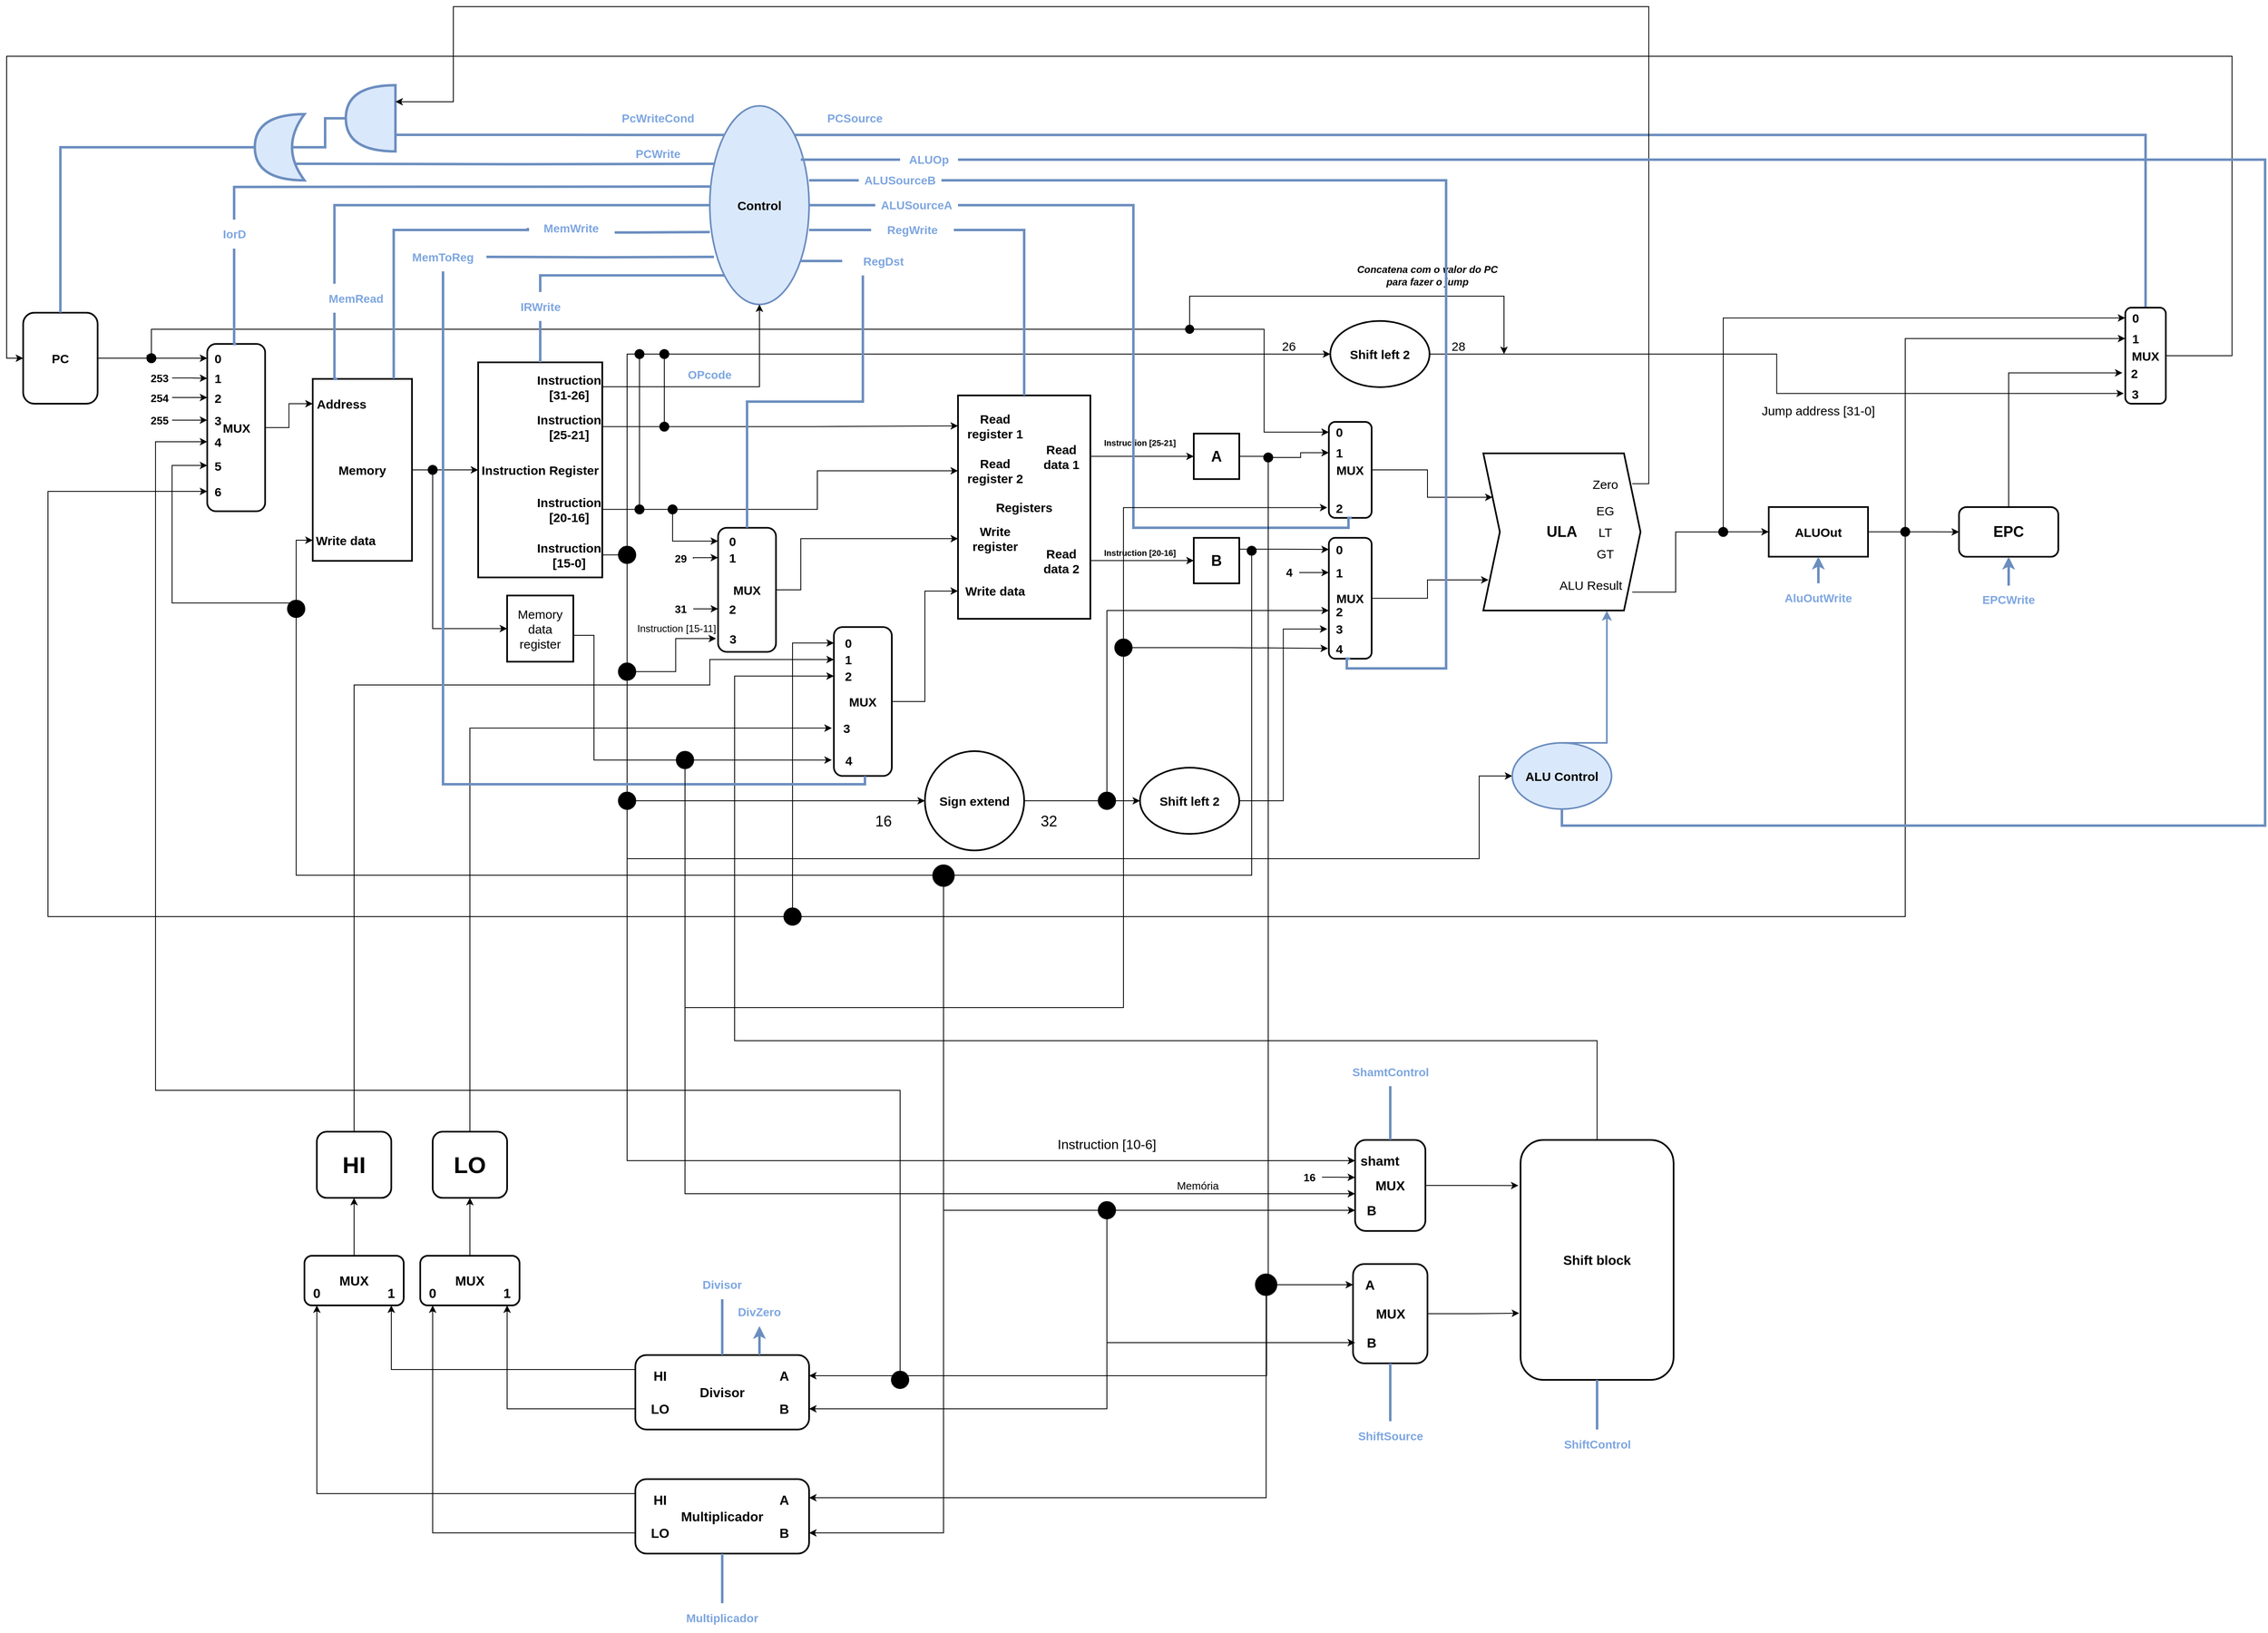 <mxfile version="17.0.0" type="device"><diagram id="hc7XDy4shcpT3fI163qj" name="Page-1"><mxGraphModel dx="1597" dy="891" grid="1" gridSize="10" guides="1" tooltips="1" connect="1" arrows="1" fold="1" page="1" pageScale="1" pageWidth="3000" pageHeight="2500" math="0" shadow="0"><root><mxCell id="0"/><mxCell id="1" parent="0"/><mxCell id="15MO8sk8ix9EDwdv1zw_-5" style="edgeStyle=orthogonalEdgeStyle;rounded=0;orthogonalLoop=1;jettySize=auto;html=1;exitX=1;exitY=0.5;exitDx=0;exitDy=0;fontSize=15;startArrow=none;entryX=0;entryY=0.5;entryDx=0;entryDy=0;" parent="1" source="15MO8sk8ix9EDwdv1zw_-191" target="QR3J74-t5bM1EP6J7q86-30" edge="1"><mxGeometry relative="1" as="geometry"><mxPoint x="340" y="667" as="targetPoint"/></mxGeometry></mxCell><mxCell id="15MO8sk8ix9EDwdv1zw_-1" value="&lt;font size=&quot;1&quot;&gt;&lt;b style=&quot;font-size: 15px&quot;&gt;PC&lt;/b&gt;&lt;/font&gt;" style="rounded=1;whiteSpace=wrap;html=1;strokeWidth=2;" parent="1" vertex="1"><mxGeometry x="150" y="610" width="90" height="110" as="geometry"/></mxCell><mxCell id="15MO8sk8ix9EDwdv1zw_-7" value="" style="group" parent="1" vertex="1" connectable="0"><mxGeometry x="352.5" y="647.76" width="90" height="202.28" as="geometry"/></mxCell><mxCell id="15MO8sk8ix9EDwdv1zw_-10" value="" style="group" parent="15MO8sk8ix9EDwdv1zw_-7" vertex="1" connectable="0"><mxGeometry width="90" height="202.28" as="geometry"/></mxCell><mxCell id="15MO8sk8ix9EDwdv1zw_-4" value="&lt;b&gt;MUX&lt;/b&gt;" style="rounded=1;whiteSpace=wrap;html=1;fontSize=15;strokeWidth=2;" parent="15MO8sk8ix9EDwdv1zw_-10" vertex="1"><mxGeometry x="20" width="70" height="202.28" as="geometry"/></mxCell><mxCell id="QR3J74-t5bM1EP6J7q86-22" value="&lt;b&gt;1&lt;/b&gt;" style="text;html=1;strokeColor=none;fillColor=none;align=center;verticalAlign=middle;whiteSpace=wrap;rounded=0;fontSize=15;" parent="15MO8sk8ix9EDwdv1zw_-10" vertex="1"><mxGeometry x="20" y="29.467" width="25" height="24.27" as="geometry"/></mxCell><mxCell id="QR3J74-t5bM1EP6J7q86-30" value="&lt;b&gt;0&lt;/b&gt;" style="text;html=1;strokeColor=none;fillColor=none;align=center;verticalAlign=middle;whiteSpace=wrap;rounded=0;fontSize=15;" parent="15MO8sk8ix9EDwdv1zw_-10" vertex="1"><mxGeometry x="20" y="4.668" width="25" height="25.144" as="geometry"/></mxCell><mxCell id="QR3J74-t5bM1EP6J7q86-31" value="&lt;b&gt;2&lt;/b&gt;" style="text;html=1;strokeColor=none;fillColor=none;align=center;verticalAlign=middle;whiteSpace=wrap;rounded=0;fontSize=15;" parent="15MO8sk8ix9EDwdv1zw_-10" vertex="1"><mxGeometry x="20" y="43.102" width="25" height="43.346" as="geometry"/></mxCell><mxCell id="QR3J74-t5bM1EP6J7q86-32" value="&lt;b&gt;3&lt;/b&gt;" style="text;html=1;strokeColor=none;fillColor=none;align=center;verticalAlign=middle;whiteSpace=wrap;rounded=0;fontSize=15;" parent="15MO8sk8ix9EDwdv1zw_-10" vertex="1"><mxGeometry x="20" y="70.402" width="25" height="43.346" as="geometry"/></mxCell><mxCell id="QR3J74-t5bM1EP6J7q86-33" value="&lt;b&gt;6&lt;/b&gt;" style="text;html=1;strokeColor=none;fillColor=none;align=center;verticalAlign=middle;whiteSpace=wrap;rounded=0;fontSize=15;" parent="15MO8sk8ix9EDwdv1zw_-10" vertex="1"><mxGeometry x="20" y="160" width="25" height="35.63" as="geometry"/></mxCell><mxCell id="L0zHl1FiorbjegYs5RK4-17" value="&lt;b&gt;4&lt;/b&gt;" style="text;html=1;strokeColor=none;fillColor=none;align=center;verticalAlign=middle;whiteSpace=wrap;rounded=0;fontSize=15;" vertex="1" parent="15MO8sk8ix9EDwdv1zw_-10"><mxGeometry x="20" y="100" width="25" height="36.42" as="geometry"/></mxCell><mxCell id="L0zHl1FiorbjegYs5RK4-18" value="&lt;b&gt;5&lt;/b&gt;" style="text;html=1;strokeColor=none;fillColor=none;align=center;verticalAlign=middle;whiteSpace=wrap;rounded=0;fontSize=15;" vertex="1" parent="15MO8sk8ix9EDwdv1zw_-10"><mxGeometry x="20" y="130" width="25" height="33.72" as="geometry"/></mxCell><mxCell id="15MO8sk8ix9EDwdv1zw_-16" value="" style="group" parent="1" vertex="1" connectable="0"><mxGeometry x="500" y="690" width="120" height="220" as="geometry"/></mxCell><mxCell id="15MO8sk8ix9EDwdv1zw_-11" value="&lt;b&gt;Memory&lt;/b&gt;" style="rounded=0;whiteSpace=wrap;html=1;fontSize=15;strokeWidth=2;" parent="15MO8sk8ix9EDwdv1zw_-16" vertex="1"><mxGeometry width="120" height="220" as="geometry"/></mxCell><mxCell id="15MO8sk8ix9EDwdv1zw_-12" value="&lt;b&gt;Address&lt;/b&gt;" style="text;html=1;strokeColor=none;fillColor=none;align=center;verticalAlign=middle;whiteSpace=wrap;rounded=0;fontSize=15;" parent="15MO8sk8ix9EDwdv1zw_-16" vertex="1"><mxGeometry y="15" width="70" height="30" as="geometry"/></mxCell><mxCell id="15MO8sk8ix9EDwdv1zw_-13" value="&lt;b&gt;Write data&lt;/b&gt;" style="text;html=1;strokeColor=none;fillColor=none;align=center;verticalAlign=middle;whiteSpace=wrap;rounded=0;fontSize=15;" parent="15MO8sk8ix9EDwdv1zw_-16" vertex="1"><mxGeometry y="180" width="80" height="30" as="geometry"/></mxCell><mxCell id="15MO8sk8ix9EDwdv1zw_-17" style="edgeStyle=orthogonalEdgeStyle;rounded=0;orthogonalLoop=1;jettySize=auto;html=1;exitX=1;exitY=0.5;exitDx=0;exitDy=0;entryX=0;entryY=0.5;entryDx=0;entryDy=0;fontSize=15;" parent="1" source="15MO8sk8ix9EDwdv1zw_-4" target="15MO8sk8ix9EDwdv1zw_-12" edge="1"><mxGeometry relative="1" as="geometry"/></mxCell><mxCell id="15MO8sk8ix9EDwdv1zw_-23" value="" style="group" parent="1" vertex="1" connectable="0"><mxGeometry x="700" y="670" width="150" height="260" as="geometry"/></mxCell><mxCell id="15MO8sk8ix9EDwdv1zw_-32" value="" style="group" parent="15MO8sk8ix9EDwdv1zw_-23" vertex="1" connectable="0"><mxGeometry width="150" height="260" as="geometry"/></mxCell><mxCell id="15MO8sk8ix9EDwdv1zw_-24" value="&lt;b&gt;Instruction Register&lt;/b&gt;" style="rounded=0;whiteSpace=wrap;html=1;fontSize=15;strokeWidth=2;" parent="15MO8sk8ix9EDwdv1zw_-32" vertex="1"><mxGeometry width="150" height="260" as="geometry"/></mxCell><mxCell id="15MO8sk8ix9EDwdv1zw_-27" value="&lt;b&gt;Instruction [31-26]&lt;/b&gt;" style="text;html=1;strokeColor=none;fillColor=none;align=center;verticalAlign=middle;whiteSpace=wrap;rounded=0;fontSize=15;" parent="15MO8sk8ix9EDwdv1zw_-32" vertex="1"><mxGeometry x="70" y="11.82" width="80" height="35.45" as="geometry"/></mxCell><mxCell id="15MO8sk8ix9EDwdv1zw_-28" value="&lt;b&gt;Instruction [25-21]&lt;/b&gt;" style="text;html=1;strokeColor=none;fillColor=none;align=center;verticalAlign=middle;whiteSpace=wrap;rounded=0;fontSize=15;" parent="15MO8sk8ix9EDwdv1zw_-32" vertex="1"><mxGeometry x="70" y="60" width="80" height="35.45" as="geometry"/></mxCell><mxCell id="15MO8sk8ix9EDwdv1zw_-29" value="&lt;b&gt;Instruction [20-16]&lt;/b&gt;" style="text;html=1;strokeColor=none;fillColor=none;align=center;verticalAlign=middle;whiteSpace=wrap;rounded=0;fontSize=15;" parent="15MO8sk8ix9EDwdv1zw_-32" vertex="1"><mxGeometry x="70" y="160" width="80" height="35.45" as="geometry"/></mxCell><mxCell id="15MO8sk8ix9EDwdv1zw_-31" value="&lt;b&gt;Instruction [15-0]&lt;/b&gt;" style="text;html=1;strokeColor=none;fillColor=none;align=center;verticalAlign=middle;whiteSpace=wrap;rounded=0;fontSize=15;" parent="15MO8sk8ix9EDwdv1zw_-32" vertex="1"><mxGeometry x="70" y="215" width="80" height="35.45" as="geometry"/></mxCell><mxCell id="15MO8sk8ix9EDwdv1zw_-146" style="edgeStyle=orthogonalEdgeStyle;rounded=0;orthogonalLoop=1;jettySize=auto;html=1;exitX=1;exitY=0.5;exitDx=0;exitDy=0;entryX=0;entryY=0.5;entryDx=0;entryDy=0;fontSize=12;endArrow=classic;endFill=1;" parent="1" source="15MO8sk8ix9EDwdv1zw_-35" target="15MO8sk8ix9EDwdv1zw_-145" edge="1"><mxGeometry relative="1" as="geometry"><Array as="points"><mxPoint x="815" y="1000"/><mxPoint x="840" y="1000"/><mxPoint x="840" y="1151"/></Array></mxGeometry></mxCell><mxCell id="15MO8sk8ix9EDwdv1zw_-35" value="Memory data register" style="whiteSpace=wrap;html=1;aspect=fixed;fontSize=15;strokeWidth=2;" parent="1" vertex="1"><mxGeometry x="735" y="951.87" width="80" height="80" as="geometry"/></mxCell><mxCell id="15MO8sk8ix9EDwdv1zw_-46" value="" style="edgeStyle=orthogonalEdgeStyle;rounded=0;orthogonalLoop=1;jettySize=auto;html=1;exitX=1;exitY=0.5;exitDx=0;exitDy=0;fontSize=15;endArrow=none;" parent="1" source="15MO8sk8ix9EDwdv1zw_-11" target="15MO8sk8ix9EDwdv1zw_-36" edge="1"><mxGeometry relative="1" as="geometry"><mxPoint x="620" y="800" as="sourcePoint"/><mxPoint x="710" y="800" as="targetPoint"/></mxGeometry></mxCell><mxCell id="15MO8sk8ix9EDwdv1zw_-47" value="" style="group" parent="1" vertex="1" connectable="0"><mxGeometry x="640" y="795" width="10" height="10" as="geometry"/></mxCell><mxCell id="15MO8sk8ix9EDwdv1zw_-36" value="" style="ellipse;whiteSpace=wrap;html=1;aspect=fixed;fontSize=15;strokeWidth=2;fillColor=#000000;" parent="15MO8sk8ix9EDwdv1zw_-47" vertex="1"><mxGeometry width="10" height="10" as="geometry"/></mxCell><mxCell id="15MO8sk8ix9EDwdv1zw_-34" style="edgeStyle=orthogonalEdgeStyle;rounded=0;orthogonalLoop=1;jettySize=auto;html=1;exitX=1;exitY=0.5;exitDx=0;exitDy=0;fontSize=15;startArrow=none;" parent="1" source="15MO8sk8ix9EDwdv1zw_-36" target="15MO8sk8ix9EDwdv1zw_-24" edge="1"><mxGeometry relative="1" as="geometry"/></mxCell><mxCell id="15MO8sk8ix9EDwdv1zw_-48" style="edgeStyle=orthogonalEdgeStyle;rounded=0;orthogonalLoop=1;jettySize=auto;html=1;exitX=0.5;exitY=1;exitDx=0;exitDy=0;entryX=0;entryY=0.5;entryDx=0;entryDy=0;fontSize=15;" parent="1" source="15MO8sk8ix9EDwdv1zw_-36" target="15MO8sk8ix9EDwdv1zw_-35" edge="1"><mxGeometry relative="1" as="geometry"/></mxCell><mxCell id="NQAKdN8J-P9fyeXCAvm4-3" style="edgeStyle=orthogonalEdgeStyle;rounded=0;orthogonalLoop=1;jettySize=auto;html=1;exitX=1;exitY=0;exitDx=0;exitDy=0;fontSize=10;entryX=1;entryY=0;entryDx=0;entryDy=0;fillColor=#dae8fc;strokeColor=#6c8ebf;strokeWidth=3;endArrow=none;endFill=0;" parent="1" source="15MO8sk8ix9EDwdv1zw_-49" target="15MO8sk8ix9EDwdv1zw_-211" edge="1"><mxGeometry relative="1" as="geometry"><mxPoint x="2740" y="470" as="targetPoint"/></mxGeometry></mxCell><mxCell id="NQAKdN8J-P9fyeXCAvm4-7" style="edgeStyle=orthogonalEdgeStyle;rounded=0;orthogonalLoop=1;jettySize=auto;html=1;exitX=0;exitY=0.25;exitDx=0;exitDy=0;entryX=0;entryY=0;entryDx=0;entryDy=0;fontSize=10;startArrow=none;startFill=0;endArrow=none;endFill=0;strokeColor=#6c8ebf;strokeWidth=3;exitPerimeter=0;fillColor=#dae8fc;" parent="1" source="NQAKdN8J-P9fyeXCAvm4-5" target="15MO8sk8ix9EDwdv1zw_-49" edge="1"><mxGeometry relative="1" as="geometry"/></mxCell><mxCell id="keH-EIG-usVRicYrW3pS-15" style="edgeStyle=orthogonalEdgeStyle;rounded=0;orthogonalLoop=1;jettySize=auto;html=1;exitX=0;exitY=0.5;exitDx=0;exitDy=0;fontSize=14;fontColor=#7EA6E0;endArrow=none;endFill=0;strokeWidth=3;entryX=0.25;entryY=0;entryDx=0;entryDy=0;fillColor=#dae8fc;strokeColor=#6c8ebf;" parent="1" source="15MO8sk8ix9EDwdv1zw_-49" target="keH-EIG-usVRicYrW3pS-14" edge="1"><mxGeometry relative="1" as="geometry"><mxPoint x="552" y="540" as="targetPoint"/><Array as="points"><mxPoint x="526" y="480"/></Array></mxGeometry></mxCell><mxCell id="keH-EIG-usVRicYrW3pS-23" style="edgeStyle=orthogonalEdgeStyle;rounded=0;orthogonalLoop=1;jettySize=auto;html=1;exitX=0;exitY=1;exitDx=0;exitDy=0;fontSize=14;fontColor=#7EA6E0;endArrow=none;endFill=0;strokeWidth=3;entryX=0.5;entryY=0;entryDx=0;entryDy=0;fillColor=#dae8fc;strokeColor=#6c8ebf;" parent="1" source="15MO8sk8ix9EDwdv1zw_-49" target="keH-EIG-usVRicYrW3pS-24" edge="1"><mxGeometry relative="1" as="geometry"><mxPoint x="780" y="564.684" as="targetPoint"/></mxGeometry></mxCell><mxCell id="15MO8sk8ix9EDwdv1zw_-49" value="&lt;b&gt;Control&lt;/b&gt;" style="ellipse;whiteSpace=wrap;html=1;fontSize=15;strokeWidth=2;fillColor=#dae8fc;strokeColor=#6c8ebf;" parent="1" vertex="1"><mxGeometry x="980" y="360" width="120" height="240" as="geometry"/></mxCell><mxCell id="15MO8sk8ix9EDwdv1zw_-50" style="edgeStyle=orthogonalEdgeStyle;rounded=0;orthogonalLoop=1;jettySize=auto;html=1;exitX=1;exitY=0.5;exitDx=0;exitDy=0;entryX=0.5;entryY=1;entryDx=0;entryDy=0;fontSize=15;" parent="1" source="15MO8sk8ix9EDwdv1zw_-27" target="15MO8sk8ix9EDwdv1zw_-49" edge="1"><mxGeometry relative="1" as="geometry"/></mxCell><mxCell id="15MO8sk8ix9EDwdv1zw_-51" value="" style="group" parent="1" vertex="1" connectable="0"><mxGeometry x="1280" y="710" width="290" height="270" as="geometry"/></mxCell><mxCell id="15MO8sk8ix9EDwdv1zw_-69" value="" style="group" parent="15MO8sk8ix9EDwdv1zw_-51" vertex="1" connectable="0"><mxGeometry width="290" height="270" as="geometry"/></mxCell><mxCell id="15MO8sk8ix9EDwdv1zw_-52" value="&lt;b&gt;Registers&lt;/b&gt;" style="rounded=0;whiteSpace=wrap;html=1;fontSize=15;strokeWidth=2;" parent="15MO8sk8ix9EDwdv1zw_-69" vertex="1"><mxGeometry width="160" height="270" as="geometry"/></mxCell><mxCell id="15MO8sk8ix9EDwdv1zw_-58" value="&lt;b&gt;Read register 1&lt;/b&gt;" style="text;html=1;strokeColor=none;fillColor=none;align=center;verticalAlign=middle;whiteSpace=wrap;rounded=0;fontSize=15;" parent="15MO8sk8ix9EDwdv1zw_-69" vertex="1"><mxGeometry y="18.409" width="90" height="36.818" as="geometry"/></mxCell><mxCell id="15MO8sk8ix9EDwdv1zw_-62" value="&lt;b&gt;Read register 2&lt;/b&gt;" style="text;html=1;strokeColor=none;fillColor=none;align=center;verticalAlign=middle;whiteSpace=wrap;rounded=0;fontSize=15;" parent="15MO8sk8ix9EDwdv1zw_-69" vertex="1"><mxGeometry y="72.689" width="90" height="36.818" as="geometry"/></mxCell><mxCell id="15MO8sk8ix9EDwdv1zw_-63" value="&lt;b&gt;Write register&lt;/b&gt;" style="text;html=1;strokeColor=none;fillColor=none;align=center;verticalAlign=middle;whiteSpace=wrap;rounded=0;fontSize=15;" parent="15MO8sk8ix9EDwdv1zw_-69" vertex="1"><mxGeometry y="154.728" width="90" height="36.818" as="geometry"/></mxCell><mxCell id="15MO8sk8ix9EDwdv1zw_-64" value="&lt;b&gt;Write data&lt;/b&gt;" style="text;html=1;strokeColor=none;fillColor=none;align=center;verticalAlign=middle;whiteSpace=wrap;rounded=0;fontSize=15;" parent="15MO8sk8ix9EDwdv1zw_-69" vertex="1"><mxGeometry y="218.074" width="90" height="36.818" as="geometry"/></mxCell><mxCell id="15MO8sk8ix9EDwdv1zw_-65" value="&lt;b&gt;Read data 1&lt;/b&gt;" style="text;html=1;strokeColor=none;fillColor=none;align=center;verticalAlign=middle;whiteSpace=wrap;rounded=0;fontSize=15;" parent="15MO8sk8ix9EDwdv1zw_-69" vertex="1"><mxGeometry x="90" y="55.225" width="70" height="36.813" as="geometry"/></mxCell><mxCell id="15MO8sk8ix9EDwdv1zw_-66" value="&lt;b&gt;Read data 2&lt;/b&gt;" style="text;html=1;strokeColor=none;fillColor=none;align=center;verticalAlign=middle;whiteSpace=wrap;rounded=0;fontSize=15;" parent="15MO8sk8ix9EDwdv1zw_-69" vertex="1"><mxGeometry x="90" y="181.263" width="70" height="36.813" as="geometry"/></mxCell><mxCell id="NQAKdN8J-P9fyeXCAvm4-1" value="&lt;font style=&quot;font-size: 10px&quot;&gt;&lt;b&gt;Instruction [25-21]&lt;/b&gt;&lt;/font&gt;" style="text;html=1;strokeColor=none;fillColor=none;align=center;verticalAlign=middle;whiteSpace=wrap;rounded=0;fontSize=15;" parent="15MO8sk8ix9EDwdv1zw_-69" vertex="1"><mxGeometry x="150" y="37.24" width="140" height="35.45" as="geometry"/></mxCell><mxCell id="NQAKdN8J-P9fyeXCAvm4-2" value="&lt;font style=&quot;font-size: 10px&quot;&gt;&lt;b&gt;Instruction [20-16]&lt;/b&gt;&lt;/font&gt;" style="text;html=1;strokeColor=none;fillColor=none;align=center;verticalAlign=middle;whiteSpace=wrap;rounded=0;fontSize=15;" parent="15MO8sk8ix9EDwdv1zw_-69" vertex="1"><mxGeometry x="150" y="170" width="140" height="35.45" as="geometry"/></mxCell><mxCell id="15MO8sk8ix9EDwdv1zw_-76" value="" style="group" parent="1" vertex="1" connectable="0"><mxGeometry x="970" y="870" width="90" height="150" as="geometry"/></mxCell><mxCell id="15MO8sk8ix9EDwdv1zw_-77" value="" style="group" parent="15MO8sk8ix9EDwdv1zw_-76" vertex="1" connectable="0"><mxGeometry width="90" height="150" as="geometry"/></mxCell><mxCell id="15MO8sk8ix9EDwdv1zw_-78" value="&lt;b&gt;MUX&lt;/b&gt;" style="rounded=1;whiteSpace=wrap;html=1;fontSize=15;strokeWidth=2;" parent="15MO8sk8ix9EDwdv1zw_-77" vertex="1"><mxGeometry x="20" width="70" height="150" as="geometry"/></mxCell><mxCell id="15MO8sk8ix9EDwdv1zw_-79" value="&lt;b&gt;0&lt;/b&gt;" style="text;html=1;strokeColor=none;fillColor=none;align=center;verticalAlign=middle;whiteSpace=wrap;rounded=0;fontSize=15;" parent="15MO8sk8ix9EDwdv1zw_-77" vertex="1"><mxGeometry x="20" width="35" height="32.143" as="geometry"/></mxCell><mxCell id="15MO8sk8ix9EDwdv1zw_-80" value="&lt;b&gt;3&lt;/b&gt;" style="text;html=1;strokeColor=none;fillColor=none;align=center;verticalAlign=middle;whiteSpace=wrap;rounded=0;fontSize=15;" parent="15MO8sk8ix9EDwdv1zw_-77" vertex="1"><mxGeometry x="17.5" y="117.857" width="40" height="32.143" as="geometry"/></mxCell><mxCell id="QR3J74-t5bM1EP6J7q86-4" value="&lt;b&gt;1&lt;/b&gt;" style="text;html=1;strokeColor=none;fillColor=none;align=center;verticalAlign=middle;whiteSpace=wrap;rounded=0;fontSize=15;" parent="15MO8sk8ix9EDwdv1zw_-77" vertex="1"><mxGeometry x="20" y="20.0" width="35" height="32.143" as="geometry"/></mxCell><mxCell id="15MO8sk8ix9EDwdv1zw_-82" value="" style="edgeStyle=orthogonalEdgeStyle;rounded=0;orthogonalLoop=1;jettySize=auto;html=1;exitX=1;exitY=0.5;exitDx=0;exitDy=0;entryX=0;entryY=0.5;entryDx=0;entryDy=0;fontSize=15;endArrow=none;" parent="1" source="15MO8sk8ix9EDwdv1zw_-29" target="15MO8sk8ix9EDwdv1zw_-81" edge="1"><mxGeometry relative="1" as="geometry"><mxPoint x="860" y="847.725" as="sourcePoint"/><mxPoint x="1160" y="801.099" as="targetPoint"/></mxGeometry></mxCell><mxCell id="15MO8sk8ix9EDwdv1zw_-83" value="" style="group" parent="1" vertex="1" connectable="0"><mxGeometry x="890" y="842.72" width="10" height="10" as="geometry"/></mxCell><mxCell id="15MO8sk8ix9EDwdv1zw_-81" value="" style="ellipse;whiteSpace=wrap;html=1;aspect=fixed;fontSize=15;strokeWidth=2;fillColor=#000000;" parent="15MO8sk8ix9EDwdv1zw_-83" vertex="1"><mxGeometry width="10" height="10" as="geometry"/></mxCell><mxCell id="15MO8sk8ix9EDwdv1zw_-75" style="edgeStyle=orthogonalEdgeStyle;rounded=0;orthogonalLoop=1;jettySize=auto;html=1;exitX=1;exitY=0.5;exitDx=0;exitDy=0;entryX=0;entryY=0.5;entryDx=0;entryDy=0;fontSize=15;startArrow=none;" parent="1" source="15MO8sk8ix9EDwdv1zw_-84" target="15MO8sk8ix9EDwdv1zw_-62" edge="1"><mxGeometry relative="1" as="geometry"/></mxCell><mxCell id="15MO8sk8ix9EDwdv1zw_-88" style="edgeStyle=orthogonalEdgeStyle;rounded=0;orthogonalLoop=1;jettySize=auto;html=1;exitX=0.5;exitY=1;exitDx=0;exitDy=0;entryX=0;entryY=0.5;entryDx=0;entryDy=0;fontSize=15;" parent="1" source="15MO8sk8ix9EDwdv1zw_-84" target="15MO8sk8ix9EDwdv1zw_-79" edge="1"><mxGeometry relative="1" as="geometry"/></mxCell><mxCell id="15MO8sk8ix9EDwdv1zw_-220" style="edgeStyle=orthogonalEdgeStyle;rounded=0;orthogonalLoop=1;jettySize=auto;html=1;exitX=1;exitY=0.5;exitDx=0;exitDy=0;entryX=0;entryY=0.5;entryDx=0;entryDy=0;fontSize=15;endArrow=classic;endFill=1;" parent="1" source="15MO8sk8ix9EDwdv1zw_-89" target="15MO8sk8ix9EDwdv1zw_-212" edge="1"><mxGeometry relative="1" as="geometry"/></mxCell><mxCell id="15MO8sk8ix9EDwdv1zw_-89" value="&lt;b&gt;Shift left 2&lt;/b&gt;" style="ellipse;whiteSpace=wrap;html=1;fontSize=15;strokeColor=#000000;strokeWidth=2;fillColor=none;" parent="1" vertex="1"><mxGeometry x="1730" y="620" width="120" height="80" as="geometry"/></mxCell><mxCell id="15MO8sk8ix9EDwdv1zw_-112" style="edgeStyle=orthogonalEdgeStyle;rounded=0;orthogonalLoop=1;jettySize=auto;html=1;exitX=1;exitY=0.5;exitDx=0;exitDy=0;entryX=0;entryY=0.5;entryDx=0;entryDy=0;fontSize=15;endArrow=none;endFill=0;" parent="1" source="15MO8sk8ix9EDwdv1zw_-99" target="15MO8sk8ix9EDwdv1zw_-109" edge="1"><mxGeometry relative="1" as="geometry"/></mxCell><mxCell id="15MO8sk8ix9EDwdv1zw_-99" value="" style="ellipse;whiteSpace=wrap;html=1;aspect=fixed;fontSize=15;strokeWidth=2;fillColor=#000000;" parent="1" vertex="1"><mxGeometry x="890" y="655" width="10" height="10" as="geometry"/></mxCell><mxCell id="15MO8sk8ix9EDwdv1zw_-102" value="" style="edgeStyle=orthogonalEdgeStyle;rounded=0;orthogonalLoop=1;jettySize=auto;html=1;fontSize=15;endArrow=none;startArrow=none;" parent="1" source="15MO8sk8ix9EDwdv1zw_-115" target="15MO8sk8ix9EDwdv1zw_-99" edge="1"><mxGeometry relative="1" as="geometry"><mxPoint x="1540" y="660" as="targetPoint"/><mxPoint x="870" y="1220" as="sourcePoint"/><Array as="points"><mxPoint x="880" y="660"/></Array></mxGeometry></mxCell><mxCell id="15MO8sk8ix9EDwdv1zw_-104" value="" style="edgeStyle=orthogonalEdgeStyle;rounded=0;orthogonalLoop=1;jettySize=auto;html=1;exitX=1;exitY=0.5;exitDx=0;exitDy=0;fontSize=15;endArrow=none;" parent="1" source="15MO8sk8ix9EDwdv1zw_-28" target="15MO8sk8ix9EDwdv1zw_-103" edge="1"><mxGeometry relative="1" as="geometry"><mxPoint x="860" y="747.725" as="sourcePoint"/><mxPoint x="1160" y="746.8" as="targetPoint"/></mxGeometry></mxCell><mxCell id="15MO8sk8ix9EDwdv1zw_-108" value="" style="group" parent="1" vertex="1" connectable="0"><mxGeometry x="920" y="742.72" width="10" height="10" as="geometry"/></mxCell><mxCell id="15MO8sk8ix9EDwdv1zw_-103" value="" style="ellipse;whiteSpace=wrap;html=1;aspect=fixed;fontSize=15;strokeWidth=2;fillColor=#000000;" parent="15MO8sk8ix9EDwdv1zw_-108" vertex="1"><mxGeometry width="10" height="10" as="geometry"/></mxCell><mxCell id="15MO8sk8ix9EDwdv1zw_-74" style="edgeStyle=orthogonalEdgeStyle;rounded=0;orthogonalLoop=1;jettySize=auto;html=1;exitX=1;exitY=0.5;exitDx=0;exitDy=0;fontSize=15;startArrow=none;" parent="1" source="15MO8sk8ix9EDwdv1zw_-103" target="15MO8sk8ix9EDwdv1zw_-58" edge="1"><mxGeometry relative="1" as="geometry"/></mxCell><mxCell id="15MO8sk8ix9EDwdv1zw_-148" style="edgeStyle=orthogonalEdgeStyle;rounded=0;orthogonalLoop=1;jettySize=auto;html=1;exitX=1;exitY=0.5;exitDx=0;exitDy=0;entryX=0;entryY=0.5;entryDx=0;entryDy=0;fontSize=12;endArrow=classic;endFill=1;" parent="1" source="15MO8sk8ix9EDwdv1zw_-109" target="15MO8sk8ix9EDwdv1zw_-89" edge="1"><mxGeometry relative="1" as="geometry"/></mxCell><mxCell id="15MO8sk8ix9EDwdv1zw_-109" value="" style="ellipse;whiteSpace=wrap;html=1;aspect=fixed;fontSize=15;strokeWidth=2;fillColor=#000000;" parent="1" vertex="1"><mxGeometry x="920" y="655" width="10" height="10" as="geometry"/></mxCell><mxCell id="15MO8sk8ix9EDwdv1zw_-110" style="edgeStyle=orthogonalEdgeStyle;rounded=0;orthogonalLoop=1;jettySize=auto;html=1;exitX=0.5;exitY=0;exitDx=0;exitDy=0;entryX=0.5;entryY=1;entryDx=0;entryDy=0;fontSize=15;endArrow=none;endFill=0;" parent="1" source="15MO8sk8ix9EDwdv1zw_-81" target="15MO8sk8ix9EDwdv1zw_-99" edge="1"><mxGeometry relative="1" as="geometry"/></mxCell><mxCell id="15MO8sk8ix9EDwdv1zw_-111" style="edgeStyle=orthogonalEdgeStyle;rounded=0;orthogonalLoop=1;jettySize=auto;html=1;exitX=0.5;exitY=0;exitDx=0;exitDy=0;entryX=0.5;entryY=1;entryDx=0;entryDy=0;fontSize=15;endArrow=none;endFill=0;" parent="1" source="15MO8sk8ix9EDwdv1zw_-103" target="15MO8sk8ix9EDwdv1zw_-109" edge="1"><mxGeometry relative="1" as="geometry"/></mxCell><mxCell id="15MO8sk8ix9EDwdv1zw_-115" value="" style="ellipse;whiteSpace=wrap;html=1;aspect=fixed;fontSize=15;strokeWidth=2;fillColor=#000000;" parent="1" vertex="1"><mxGeometry x="870" y="892.72" width="20" height="20" as="geometry"/></mxCell><mxCell id="15MO8sk8ix9EDwdv1zw_-118" value="" style="edgeStyle=orthogonalEdgeStyle;rounded=0;orthogonalLoop=1;jettySize=auto;html=1;fontSize=15;endArrow=none;startArrow=none;" parent="1" source="15MO8sk8ix9EDwdv1zw_-121" target="15MO8sk8ix9EDwdv1zw_-115" edge="1"><mxGeometry relative="1" as="geometry"><mxPoint x="890" y="660" as="targetPoint"/><mxPoint x="870" y="1220" as="sourcePoint"/><Array as="points"/></mxGeometry></mxCell><mxCell id="15MO8sk8ix9EDwdv1zw_-119" style="edgeStyle=orthogonalEdgeStyle;rounded=0;orthogonalLoop=1;jettySize=auto;html=1;exitX=1;exitY=0.5;exitDx=0;exitDy=0;entryX=0;entryY=0.5;entryDx=0;entryDy=0;fontSize=15;endArrow=none;endFill=0;" parent="1" source="15MO8sk8ix9EDwdv1zw_-31" target="15MO8sk8ix9EDwdv1zw_-115" edge="1"><mxGeometry relative="1" as="geometry"/></mxCell><mxCell id="15MO8sk8ix9EDwdv1zw_-126" style="edgeStyle=orthogonalEdgeStyle;rounded=0;orthogonalLoop=1;jettySize=auto;html=1;exitX=1;exitY=0.5;exitDx=0;exitDy=0;entryX=0;entryY=0.5;entryDx=0;entryDy=0;fontSize=15;endArrow=classic;endFill=1;" parent="1" source="15MO8sk8ix9EDwdv1zw_-121" target="15MO8sk8ix9EDwdv1zw_-80" edge="1"><mxGeometry relative="1" as="geometry"/></mxCell><mxCell id="15MO8sk8ix9EDwdv1zw_-121" value="" style="ellipse;whiteSpace=wrap;html=1;aspect=fixed;fontSize=15;strokeWidth=2;fillColor=#000000;" parent="1" vertex="1"><mxGeometry x="870" y="1033.93" width="20" height="20" as="geometry"/></mxCell><mxCell id="15MO8sk8ix9EDwdv1zw_-125" value="" style="edgeStyle=orthogonalEdgeStyle;rounded=0;orthogonalLoop=1;jettySize=auto;html=1;fontSize=15;endArrow=none;startArrow=none;" parent="1" source="15MO8sk8ix9EDwdv1zw_-130" target="15MO8sk8ix9EDwdv1zw_-121" edge="1"><mxGeometry relative="1" as="geometry"><mxPoint x="880" y="912.72" as="targetPoint"/><mxPoint x="870" y="1220" as="sourcePoint"/><Array as="points"/></mxGeometry></mxCell><mxCell id="15MO8sk8ix9EDwdv1zw_-127" value="&lt;font style=&quot;font-size: 12px&quot;&gt;Instruction [15-11]&lt;/font&gt;" style="text;html=1;strokeColor=none;fillColor=none;align=center;verticalAlign=middle;whiteSpace=wrap;rounded=0;fontSize=15;" parent="1" vertex="1"><mxGeometry x="870" y="974.91" width="140" height="30" as="geometry"/></mxCell><mxCell id="15MO8sk8ix9EDwdv1zw_-128" style="edgeStyle=orthogonalEdgeStyle;rounded=0;orthogonalLoop=1;jettySize=auto;html=1;exitX=1;exitY=0.5;exitDx=0;exitDy=0;entryX=0;entryY=0.5;entryDx=0;entryDy=0;fontSize=12;endArrow=classic;endFill=1;" parent="1" source="15MO8sk8ix9EDwdv1zw_-78" target="15MO8sk8ix9EDwdv1zw_-63" edge="1"><mxGeometry relative="1" as="geometry"><Array as="points"><mxPoint x="1090" y="945"/><mxPoint x="1090" y="883"/></Array></mxGeometry></mxCell><mxCell id="15MO8sk8ix9EDwdv1zw_-134" style="edgeStyle=orthogonalEdgeStyle;rounded=0;orthogonalLoop=1;jettySize=auto;html=1;exitX=1;exitY=0.5;exitDx=0;exitDy=0;entryX=0;entryY=0.5;entryDx=0;entryDy=0;fontSize=12;endArrow=classic;endFill=1;" parent="1" source="15MO8sk8ix9EDwdv1zw_-129" target="15MO8sk8ix9EDwdv1zw_-133" edge="1"><mxGeometry relative="1" as="geometry"/></mxCell><mxCell id="15MO8sk8ix9EDwdv1zw_-129" value="&lt;b&gt;Sign extend&lt;/b&gt;" style="ellipse;whiteSpace=wrap;html=1;fontSize=15;strokeColor=#000000;strokeWidth=2;fillColor=none;" parent="1" vertex="1"><mxGeometry x="1240" y="1140" width="120" height="120" as="geometry"/></mxCell><mxCell id="15MO8sk8ix9EDwdv1zw_-132" style="edgeStyle=orthogonalEdgeStyle;rounded=0;orthogonalLoop=1;jettySize=auto;html=1;exitX=1;exitY=0.5;exitDx=0;exitDy=0;entryX=0;entryY=0.5;entryDx=0;entryDy=0;fontSize=12;endArrow=classic;endFill=1;" parent="1" source="15MO8sk8ix9EDwdv1zw_-130" target="15MO8sk8ix9EDwdv1zw_-129" edge="1"><mxGeometry relative="1" as="geometry"/></mxCell><mxCell id="-oYlVssPzK9s7Mnbj9AH-84" style="edgeStyle=orthogonalEdgeStyle;rounded=0;orthogonalLoop=1;jettySize=auto;html=1;exitX=0.5;exitY=1;exitDx=0;exitDy=0;entryX=0;entryY=0.5;entryDx=0;entryDy=0;fontSize=16;" parent="1" source="15MO8sk8ix9EDwdv1zw_-130" target="-oYlVssPzK9s7Mnbj9AH-70" edge="1"><mxGeometry relative="1" as="geometry"/></mxCell><mxCell id="15MO8sk8ix9EDwdv1zw_-130" value="" style="ellipse;whiteSpace=wrap;html=1;aspect=fixed;fontSize=15;strokeWidth=2;fillColor=#000000;" parent="1" vertex="1"><mxGeometry x="870" y="1190" width="20" height="20" as="geometry"/></mxCell><mxCell id="15MO8sk8ix9EDwdv1zw_-131" value="" style="edgeStyle=orthogonalEdgeStyle;rounded=0;orthogonalLoop=1;jettySize=auto;html=1;fontSize=15;endArrow=classic;endFill=1;entryX=0;entryY=0.5;entryDx=0;entryDy=0;" parent="1" source="15MO8sk8ix9EDwdv1zw_-130" target="15MO8sk8ix9EDwdv1zw_-149" edge="1"><mxGeometry relative="1" as="geometry"><mxPoint x="1540" y="1360" as="targetPoint"/><mxPoint x="880" y="1053.93" as="sourcePoint"/><Array as="points"><mxPoint x="880" y="1270"/><mxPoint x="1910" y="1270"/><mxPoint x="1910" y="1170"/></Array></mxGeometry></mxCell><mxCell id="15MO8sk8ix9EDwdv1zw_-174" style="edgeStyle=orthogonalEdgeStyle;rounded=0;orthogonalLoop=1;jettySize=auto;html=1;exitX=1;exitY=0.5;exitDx=0;exitDy=0;entryX=0;entryY=0.5;entryDx=0;entryDy=0;fontSize=18;endArrow=classic;endFill=1;" parent="1" source="15MO8sk8ix9EDwdv1zw_-133" target="15MO8sk8ix9EDwdv1zw_-158" edge="1"><mxGeometry relative="1" as="geometry"/></mxCell><mxCell id="15MO8sk8ix9EDwdv1zw_-133" value="&lt;b&gt;Shift left 2&lt;/b&gt;" style="ellipse;whiteSpace=wrap;html=1;fontSize=15;strokeColor=#000000;strokeWidth=2;fillColor=none;" parent="1" vertex="1"><mxGeometry x="1500" y="1160" width="120" height="80" as="geometry"/></mxCell><mxCell id="15MO8sk8ix9EDwdv1zw_-141" value="" style="group" parent="1" vertex="1" connectable="0"><mxGeometry x="1110" y="990" width="90" height="180" as="geometry"/></mxCell><mxCell id="15MO8sk8ix9EDwdv1zw_-142" value="" style="group" parent="15MO8sk8ix9EDwdv1zw_-141" vertex="1" connectable="0"><mxGeometry width="90" height="180" as="geometry"/></mxCell><mxCell id="15MO8sk8ix9EDwdv1zw_-143" value="&lt;b&gt;MUX&lt;/b&gt;" style="rounded=1;whiteSpace=wrap;html=1;fontSize=15;strokeWidth=2;" parent="15MO8sk8ix9EDwdv1zw_-142" vertex="1"><mxGeometry x="20" width="70" height="180" as="geometry"/></mxCell><mxCell id="15MO8sk8ix9EDwdv1zw_-144" value="&lt;b&gt;0&lt;/b&gt;" style="text;html=1;strokeColor=none;fillColor=none;align=center;verticalAlign=middle;whiteSpace=wrap;rounded=0;fontSize=15;" parent="15MO8sk8ix9EDwdv1zw_-142" vertex="1"><mxGeometry x="20" width="35" height="38.571" as="geometry"/></mxCell><mxCell id="15MO8sk8ix9EDwdv1zw_-145" value="&lt;b&gt;4&lt;/b&gt;" style="text;html=1;strokeColor=none;fillColor=none;align=center;verticalAlign=middle;whiteSpace=wrap;rounded=0;fontSize=15;" parent="15MO8sk8ix9EDwdv1zw_-142" vertex="1"><mxGeometry x="17.5" y="141.429" width="40" height="38.571" as="geometry"/></mxCell><mxCell id="znXdPj7PAdKvWrLpCq69-17" value="&lt;b&gt;1&lt;/b&gt;" style="text;html=1;strokeColor=none;fillColor=none;align=center;verticalAlign=middle;whiteSpace=wrap;rounded=0;fontSize=15;" parent="15MO8sk8ix9EDwdv1zw_-142" vertex="1"><mxGeometry x="20" y="20" width="35" height="38.571" as="geometry"/></mxCell><mxCell id="znXdPj7PAdKvWrLpCq69-20" value="&lt;b&gt;3&lt;/b&gt;" style="text;html=1;strokeColor=none;fillColor=none;align=center;verticalAlign=middle;whiteSpace=wrap;rounded=0;fontSize=15;" parent="15MO8sk8ix9EDwdv1zw_-142" vertex="1"><mxGeometry x="17.5" y="102.862" width="35" height="38.571" as="geometry"/></mxCell><mxCell id="NQAKdN8J-P9fyeXCAvm4-11" value="&lt;b&gt;2&lt;/b&gt;" style="text;html=1;strokeColor=none;fillColor=none;align=center;verticalAlign=middle;whiteSpace=wrap;rounded=0;fontSize=15;" parent="15MO8sk8ix9EDwdv1zw_-142" vertex="1"><mxGeometry x="20" y="40" width="35" height="38.571" as="geometry"/></mxCell><mxCell id="15MO8sk8ix9EDwdv1zw_-147" style="edgeStyle=orthogonalEdgeStyle;rounded=0;orthogonalLoop=1;jettySize=auto;html=1;exitX=1;exitY=0.5;exitDx=0;exitDy=0;entryX=0;entryY=0.5;entryDx=0;entryDy=0;fontSize=12;endArrow=classic;endFill=1;" parent="1" source="15MO8sk8ix9EDwdv1zw_-143" target="15MO8sk8ix9EDwdv1zw_-64" edge="1"><mxGeometry relative="1" as="geometry"/></mxCell><mxCell id="znXdPj7PAdKvWrLpCq69-10" style="edgeStyle=orthogonalEdgeStyle;rounded=0;orthogonalLoop=1;jettySize=auto;html=1;exitX=0.5;exitY=0;exitDx=0;exitDy=0;entryX=0.786;entryY=1.001;entryDx=0;entryDy=0;entryPerimeter=0;fillColor=#dae8fc;strokeColor=#6c8ebf;strokeWidth=2;" parent="1" source="15MO8sk8ix9EDwdv1zw_-149" target="15MO8sk8ix9EDwdv1zw_-195" edge="1"><mxGeometry relative="1" as="geometry"><Array as="points"><mxPoint x="2064" y="1130"/></Array></mxGeometry></mxCell><mxCell id="15MO8sk8ix9EDwdv1zw_-149" value="&lt;b&gt;ALU Control&lt;/b&gt;" style="ellipse;whiteSpace=wrap;html=1;fontSize=15;strokeColor=#6c8ebf;strokeWidth=2;fillColor=#dae8fc;" parent="1" vertex="1"><mxGeometry x="1950" y="1130" width="120" height="80" as="geometry"/></mxCell><mxCell id="15MO8sk8ix9EDwdv1zw_-169" style="edgeStyle=orthogonalEdgeStyle;rounded=0;orthogonalLoop=1;jettySize=auto;html=1;exitX=1;exitY=0.5;exitDx=0;exitDy=0;entryX=0;entryY=0.5;entryDx=0;entryDy=0;fontSize=18;endArrow=classic;endFill=1;startArrow=none;" parent="1" source="-oYlVssPzK9s7Mnbj9AH-3" target="L0zHl1FiorbjegYs5RK4-32" edge="1"><mxGeometry relative="1" as="geometry"/></mxCell><mxCell id="15MO8sk8ix9EDwdv1zw_-150" value="&lt;font style=&quot;font-size: 18px&quot;&gt;&lt;b&gt;A&lt;/b&gt;&lt;/font&gt;" style="whiteSpace=wrap;html=1;aspect=fixed;fontSize=12;strokeColor=#000000;strokeWidth=2;fillColor=none;" parent="1" vertex="1"><mxGeometry x="1565" y="756.13" width="55" height="55" as="geometry"/></mxCell><mxCell id="15MO8sk8ix9EDwdv1zw_-151" value="&lt;font style=&quot;font-size: 18px&quot;&gt;&lt;b&gt;B&lt;/b&gt;&lt;/font&gt;" style="whiteSpace=wrap;html=1;aspect=fixed;fontSize=12;strokeColor=#000000;strokeWidth=2;fillColor=none;" parent="1" vertex="1"><mxGeometry x="1565" y="882.17" width="55" height="55" as="geometry"/></mxCell><mxCell id="15MO8sk8ix9EDwdv1zw_-152" style="edgeStyle=orthogonalEdgeStyle;rounded=0;orthogonalLoop=1;jettySize=auto;html=1;exitX=1;exitY=0.5;exitDx=0;exitDy=0;entryX=0;entryY=0.5;entryDx=0;entryDy=0;fontSize=18;endArrow=classic;endFill=1;" parent="1" source="15MO8sk8ix9EDwdv1zw_-65" target="15MO8sk8ix9EDwdv1zw_-150" edge="1"><mxGeometry relative="1" as="geometry"/></mxCell><mxCell id="15MO8sk8ix9EDwdv1zw_-153" style="edgeStyle=orthogonalEdgeStyle;rounded=0;orthogonalLoop=1;jettySize=auto;html=1;exitX=1;exitY=0.5;exitDx=0;exitDy=0;entryX=0;entryY=0.5;entryDx=0;entryDy=0;fontSize=18;endArrow=classic;endFill=1;" parent="1" source="15MO8sk8ix9EDwdv1zw_-66" target="15MO8sk8ix9EDwdv1zw_-151" edge="1"><mxGeometry relative="1" as="geometry"/></mxCell><mxCell id="15MO8sk8ix9EDwdv1zw_-154" value="" style="group" parent="1" vertex="1" connectable="0"><mxGeometry x="1685" y="882.17" width="95" height="146.07" as="geometry"/></mxCell><mxCell id="15MO8sk8ix9EDwdv1zw_-155" value="" style="group" parent="15MO8sk8ix9EDwdv1zw_-154" vertex="1" connectable="0"><mxGeometry x="28.5" width="66.5" height="146.07" as="geometry"/></mxCell><mxCell id="15MO8sk8ix9EDwdv1zw_-156" value="&lt;b&gt;MUX&lt;/b&gt;" style="rounded=1;whiteSpace=wrap;html=1;fontSize=15;strokeWidth=2;" parent="15MO8sk8ix9EDwdv1zw_-155" vertex="1"><mxGeometry x="14.778" width="51.722" height="146.07" as="geometry"/></mxCell><mxCell id="15MO8sk8ix9EDwdv1zw_-157" value="&lt;b&gt;0&lt;/b&gt;" style="text;html=1;strokeColor=none;fillColor=none;align=center;verticalAlign=middle;whiteSpace=wrap;rounded=0;fontSize=15;" parent="15MO8sk8ix9EDwdv1zw_-155" vertex="1"><mxGeometry x="14.778" width="25.861" height="27.947" as="geometry"/></mxCell><mxCell id="15MO8sk8ix9EDwdv1zw_-158" value="&lt;b&gt;3&lt;/b&gt;" style="text;html=1;strokeColor=none;fillColor=none;align=center;verticalAlign=middle;whiteSpace=wrap;rounded=0;fontSize=15;" parent="15MO8sk8ix9EDwdv1zw_-155" vertex="1"><mxGeometry x="12.93" y="90" width="29.56" height="40.42" as="geometry"/></mxCell><mxCell id="15MO8sk8ix9EDwdv1zw_-180" value="&lt;b&gt;1&lt;/b&gt;" style="text;html=1;strokeColor=none;fillColor=none;align=center;verticalAlign=middle;whiteSpace=wrap;rounded=0;fontSize=15;" parent="15MO8sk8ix9EDwdv1zw_-155" vertex="1"><mxGeometry x="14.778" y="27.944" width="25.861" height="27.947" as="geometry"/></mxCell><mxCell id="15MO8sk8ix9EDwdv1zw_-186" value="&lt;b&gt;2&lt;/b&gt;" style="text;html=1;strokeColor=none;fillColor=none;align=center;verticalAlign=middle;whiteSpace=wrap;rounded=0;fontSize=15;" parent="15MO8sk8ix9EDwdv1zw_-155" vertex="1"><mxGeometry x="14.778" y="74.529" width="25.861" height="27.947" as="geometry"/></mxCell><mxCell id="L0zHl1FiorbjegYs5RK4-29" value="&lt;b&gt;4&lt;/b&gt;" style="text;html=1;strokeColor=none;fillColor=none;align=center;verticalAlign=middle;whiteSpace=wrap;rounded=0;fontSize=15;" vertex="1" parent="15MO8sk8ix9EDwdv1zw_-155"><mxGeometry x="13.71" y="121.198" width="28" height="24.872" as="geometry"/></mxCell><mxCell id="L0zHl1FiorbjegYs5RK4-31" style="edgeStyle=orthogonalEdgeStyle;rounded=0;orthogonalLoop=1;jettySize=auto;html=1;exitX=1;exitY=0.5;exitDx=0;exitDy=0;entryX=0;entryY=0.5;entryDx=0;entryDy=0;fontSize=14;strokeWidth=1;" edge="1" parent="15MO8sk8ix9EDwdv1zw_-154" source="O4yZFZUyZEfNbllSz_fx-3" target="15MO8sk8ix9EDwdv1zw_-180"><mxGeometry relative="1" as="geometry"/></mxCell><mxCell id="O4yZFZUyZEfNbllSz_fx-3" value="&lt;b&gt;&lt;font color=&quot;#000000&quot; style=&quot;font-size: 14px&quot;&gt;4&lt;/font&gt;&lt;/b&gt;" style="text;html=1;strokeColor=none;fillColor=none;align=center;verticalAlign=middle;whiteSpace=wrap;rounded=0;fontColor=#FF3333;" parent="15MO8sk8ix9EDwdv1zw_-154" vertex="1"><mxGeometry x="-17.5" y="26.92" width="25" height="30" as="geometry"/></mxCell><mxCell id="15MO8sk8ix9EDwdv1zw_-161" value="" style="group" parent="1" vertex="1" connectable="0"><mxGeometry x="1570" y="892.72" width="10" height="10" as="geometry"/></mxCell><mxCell id="15MO8sk8ix9EDwdv1zw_-159" style="edgeStyle=orthogonalEdgeStyle;rounded=0;orthogonalLoop=1;jettySize=auto;html=1;exitX=1;exitY=0.25;exitDx=0;exitDy=0;fontSize=18;endArrow=classic;endFill=1;" parent="15MO8sk8ix9EDwdv1zw_-161" source="15MO8sk8ix9EDwdv1zw_-151" target="15MO8sk8ix9EDwdv1zw_-157" edge="1"><mxGeometry relative="1" as="geometry"/></mxCell><mxCell id="15MO8sk8ix9EDwdv1zw_-162" style="edgeStyle=orthogonalEdgeStyle;rounded=0;orthogonalLoop=1;jettySize=auto;html=1;fontSize=18;endArrow=classic;endFill=1;entryX=0;entryY=0.5;entryDx=0;entryDy=0;exitX=0.5;exitY=1;exitDx=0;exitDy=0;startArrow=none;" parent="1" source="L0zHl1FiorbjegYs5RK4-26" target="15MO8sk8ix9EDwdv1zw_-13" edge="1"><mxGeometry relative="1" as="geometry"><mxPoint x="830" y="1250" as="targetPoint"/><mxPoint x="1640" y="990" as="sourcePoint"/><Array as="points"><mxPoint x="480" y="885"/></Array></mxGeometry></mxCell><mxCell id="15MO8sk8ix9EDwdv1zw_-163" value="" style="ellipse;whiteSpace=wrap;html=1;aspect=fixed;fontSize=15;strokeWidth=2;fillColor=#000000;" parent="1" vertex="1"><mxGeometry x="1630" y="892.72" width="10" height="10" as="geometry"/></mxCell><mxCell id="15MO8sk8ix9EDwdv1zw_-164" value="" style="group" parent="1" vertex="1" connectable="0"><mxGeometry x="1685" y="741.96" width="95" height="116.07" as="geometry"/></mxCell><mxCell id="15MO8sk8ix9EDwdv1zw_-165" value="" style="group" parent="15MO8sk8ix9EDwdv1zw_-164" vertex="1" connectable="0"><mxGeometry x="28.5" width="66.5" height="116.07" as="geometry"/></mxCell><mxCell id="15MO8sk8ix9EDwdv1zw_-166" value="&lt;b&gt;MUX&lt;/b&gt;" style="rounded=1;whiteSpace=wrap;html=1;fontSize=15;strokeWidth=2;" parent="15MO8sk8ix9EDwdv1zw_-165" vertex="1"><mxGeometry x="14.778" width="51.722" height="116.07" as="geometry"/></mxCell><mxCell id="15MO8sk8ix9EDwdv1zw_-167" value="&lt;b&gt;0&lt;/b&gt;" style="text;html=1;strokeColor=none;fillColor=none;align=center;verticalAlign=middle;whiteSpace=wrap;rounded=0;fontSize=15;" parent="15MO8sk8ix9EDwdv1zw_-165" vertex="1"><mxGeometry x="14.778" width="25.861" height="24.872" as="geometry"/></mxCell><mxCell id="15MO8sk8ix9EDwdv1zw_-168" value="&lt;b&gt;2&lt;/b&gt;" style="text;html=1;strokeColor=none;fillColor=none;align=center;verticalAlign=middle;whiteSpace=wrap;rounded=0;fontSize=15;" parent="15MO8sk8ix9EDwdv1zw_-165" vertex="1"><mxGeometry x="12.931" y="91.198" width="29.556" height="24.872" as="geometry"/></mxCell><mxCell id="L0zHl1FiorbjegYs5RK4-32" value="&lt;b&gt;1&lt;/b&gt;" style="text;html=1;strokeColor=none;fillColor=none;align=center;verticalAlign=middle;whiteSpace=wrap;rounded=0;fontSize=15;" vertex="1" parent="15MO8sk8ix9EDwdv1zw_-165"><mxGeometry x="14.778" y="24.87" width="25.861" height="24.872" as="geometry"/></mxCell><mxCell id="15MO8sk8ix9EDwdv1zw_-187" style="edgeStyle=orthogonalEdgeStyle;rounded=0;orthogonalLoop=1;jettySize=auto;html=1;exitX=0;exitY=0.5;exitDx=0;exitDy=0;fontSize=18;endArrow=classic;endFill=1;entryX=0;entryY=0.5;entryDx=0;entryDy=0;" parent="1" target="15MO8sk8ix9EDwdv1zw_-186" edge="1"><mxGeometry relative="1" as="geometry"><mxPoint x="1460" y="1200" as="sourcePoint"/><Array as="points"><mxPoint x="1460" y="970"/><mxPoint x="1728" y="970"/></Array></mxGeometry></mxCell><mxCell id="15MO8sk8ix9EDwdv1zw_-188" value="16" style="text;html=1;strokeColor=none;fillColor=none;align=center;verticalAlign=middle;whiteSpace=wrap;rounded=0;fontSize=18;" parent="1" vertex="1"><mxGeometry x="1160" y="1210" width="60" height="30" as="geometry"/></mxCell><mxCell id="15MO8sk8ix9EDwdv1zw_-189" value="32" style="text;html=1;strokeColor=none;fillColor=none;align=center;verticalAlign=middle;whiteSpace=wrap;rounded=0;fontSize=18;" parent="1" vertex="1"><mxGeometry x="1360" y="1210" width="60" height="30" as="geometry"/></mxCell><mxCell id="15MO8sk8ix9EDwdv1zw_-190" style="edgeStyle=orthogonalEdgeStyle;rounded=0;orthogonalLoop=1;jettySize=auto;html=1;fontSize=18;endArrow=classic;endFill=1;entryX=0;entryY=0.5;entryDx=0;entryDy=0;exitX=0.5;exitY=0;exitDx=0;exitDy=0;startArrow=none;" parent="1" source="znXdPj7PAdKvWrLpCq69-13" target="15MO8sk8ix9EDwdv1zw_-167" edge="1"><mxGeometry relative="1" as="geometry"><mxPoint x="320" y="630" as="sourcePoint"/><Array as="points"><mxPoint x="1650" y="630"/><mxPoint x="1650" y="754"/></Array></mxGeometry></mxCell><mxCell id="15MO8sk8ix9EDwdv1zw_-191" value="" style="ellipse;whiteSpace=wrap;html=1;aspect=fixed;fontSize=15;strokeWidth=2;fillColor=#000000;" parent="1" vertex="1"><mxGeometry x="300" y="660" width="10" height="10" as="geometry"/></mxCell><mxCell id="15MO8sk8ix9EDwdv1zw_-192" value="" style="edgeStyle=orthogonalEdgeStyle;rounded=0;orthogonalLoop=1;jettySize=auto;html=1;exitX=1;exitY=0.5;exitDx=0;exitDy=0;entryX=-0.023;entryY=0.107;entryDx=0;entryDy=0;entryPerimeter=0;fontSize=15;endArrow=none;" parent="1" source="15MO8sk8ix9EDwdv1zw_-1" target="15MO8sk8ix9EDwdv1zw_-191" edge="1"><mxGeometry relative="1" as="geometry"><mxPoint x="290" y="665" as="sourcePoint"/><mxPoint x="358.39" y="664.98" as="targetPoint"/><Array as="points"><mxPoint x="300" y="665"/></Array></mxGeometry></mxCell><mxCell id="15MO8sk8ix9EDwdv1zw_-198" style="edgeStyle=orthogonalEdgeStyle;rounded=0;orthogonalLoop=1;jettySize=auto;html=1;exitX=1;exitY=0.5;exitDx=0;exitDy=0;entryX=0;entryY=0.25;entryDx=0;entryDy=0;fontSize=15;endArrow=classic;endFill=1;" parent="1" source="15MO8sk8ix9EDwdv1zw_-166" target="15MO8sk8ix9EDwdv1zw_-195" edge="1"><mxGeometry relative="1" as="geometry"/></mxCell><mxCell id="15MO8sk8ix9EDwdv1zw_-199" style="edgeStyle=orthogonalEdgeStyle;rounded=0;orthogonalLoop=1;jettySize=auto;html=1;exitX=1;exitY=0.5;exitDx=0;exitDy=0;entryX=0.033;entryY=0.805;entryDx=0;entryDy=0;entryPerimeter=0;fontSize=15;endArrow=classic;endFill=1;" parent="1" source="15MO8sk8ix9EDwdv1zw_-156" target="15MO8sk8ix9EDwdv1zw_-195" edge="1"><mxGeometry relative="1" as="geometry"/></mxCell><mxCell id="15MO8sk8ix9EDwdv1zw_-200" value="" style="group" parent="1" vertex="1" connectable="0"><mxGeometry x="1915" y="780" width="190" height="190" as="geometry"/></mxCell><mxCell id="15MO8sk8ix9EDwdv1zw_-195" value="&lt;b&gt;ULA&lt;/b&gt;" style="shape=step;perimeter=stepPerimeter;whiteSpace=wrap;html=1;fixedSize=1;fontSize=18;strokeColor=#000000;strokeWidth=2;fillColor=none;" parent="15MO8sk8ix9EDwdv1zw_-200" vertex="1"><mxGeometry width="190" height="190.0" as="geometry"/></mxCell><mxCell id="15MO8sk8ix9EDwdv1zw_-196" value="&lt;font style=&quot;font-size: 15px&quot;&gt;ALU Result&lt;/font&gt;" style="text;html=1;strokeColor=none;fillColor=none;align=center;verticalAlign=middle;whiteSpace=wrap;rounded=0;fontSize=18;" parent="15MO8sk8ix9EDwdv1zw_-200" vertex="1"><mxGeometry x="80" y="140" width="100" height="37.04" as="geometry"/></mxCell><mxCell id="15MO8sk8ix9EDwdv1zw_-197" value="&lt;font style=&quot;font-size: 15px&quot;&gt;Zero&lt;/font&gt;" style="text;html=1;strokeColor=none;fillColor=none;align=center;verticalAlign=middle;whiteSpace=wrap;rounded=0;fontSize=18;" parent="15MO8sk8ix9EDwdv1zw_-200" vertex="1"><mxGeometry x="115" y="18.176" width="65" height="37.044" as="geometry"/></mxCell><mxCell id="L0zHl1FiorbjegYs5RK4-1" value="&lt;font style=&quot;font-size: 15px&quot;&gt;EG&lt;/font&gt;" style="text;html=1;strokeColor=none;fillColor=none;align=center;verticalAlign=middle;whiteSpace=wrap;rounded=0;fontSize=18;" vertex="1" parent="15MO8sk8ix9EDwdv1zw_-200"><mxGeometry x="115" y="49.996" width="65" height="37.044" as="geometry"/></mxCell><mxCell id="L0zHl1FiorbjegYs5RK4-7" value="&lt;font style=&quot;font-size: 15px&quot;&gt;LT&lt;/font&gt;" style="text;html=1;strokeColor=none;fillColor=none;align=center;verticalAlign=middle;whiteSpace=wrap;rounded=0;fontSize=18;" vertex="1" parent="15MO8sk8ix9EDwdv1zw_-200"><mxGeometry x="115" y="76.476" width="65" height="37.044" as="geometry"/></mxCell><mxCell id="L0zHl1FiorbjegYs5RK4-8" value="&lt;font style=&quot;font-size: 15px&quot;&gt;GT&lt;/font&gt;" style="text;html=1;strokeColor=none;fillColor=none;align=center;verticalAlign=middle;whiteSpace=wrap;rounded=0;fontSize=18;" vertex="1" parent="15MO8sk8ix9EDwdv1zw_-200"><mxGeometry x="115" y="102.956" width="65" height="37.044" as="geometry"/></mxCell><mxCell id="15MO8sk8ix9EDwdv1zw_-206" style="edgeStyle=orthogonalEdgeStyle;rounded=0;orthogonalLoop=1;jettySize=auto;html=1;exitX=1;exitY=0.5;exitDx=0;exitDy=0;entryX=0;entryY=0.5;entryDx=0;entryDy=0;fontSize=15;endArrow=none;endFill=0;" parent="1" source="15MO8sk8ix9EDwdv1zw_-201" target="15MO8sk8ix9EDwdv1zw_-204" edge="1"><mxGeometry relative="1" as="geometry"/></mxCell><mxCell id="15MO8sk8ix9EDwdv1zw_-201" value="&lt;b&gt;ALUOut&lt;/b&gt;" style="rounded=0;whiteSpace=wrap;html=1;fontSize=15;strokeColor=#000000;strokeWidth=2;fillColor=none;" parent="1" vertex="1"><mxGeometry x="2260" y="844.93" width="120" height="60" as="geometry"/></mxCell><mxCell id="15MO8sk8ix9EDwdv1zw_-203" style="edgeStyle=orthogonalEdgeStyle;rounded=0;orthogonalLoop=1;jettySize=auto;html=1;exitX=1;exitY=0.75;exitDx=0;exitDy=0;entryX=0;entryY=0.5;entryDx=0;entryDy=0;fontSize=15;endArrow=classic;endFill=1;startArrow=none;" parent="1" source="15MO8sk8ix9EDwdv1zw_-222" target="15MO8sk8ix9EDwdv1zw_-201" edge="1"><mxGeometry relative="1" as="geometry"><Array as="points"><mxPoint x="2210" y="875"/></Array></mxGeometry></mxCell><mxCell id="15MO8sk8ix9EDwdv1zw_-207" style="edgeStyle=orthogonalEdgeStyle;rounded=0;orthogonalLoop=1;jettySize=auto;html=1;fontSize=15;endArrow=classic;endFill=1;exitX=0.5;exitY=1;exitDx=0;exitDy=0;entryX=0;entryY=0.5;entryDx=0;entryDy=0;" parent="1" source="15MO8sk8ix9EDwdv1zw_-204" target="QR3J74-t5bM1EP6J7q86-33" edge="1"><mxGeometry relative="1" as="geometry"><mxPoint x="330" y="840" as="targetPoint"/><mxPoint x="2412" y="910" as="sourcePoint"/><Array as="points"><mxPoint x="2425" y="1340"/><mxPoint x="180" y="1340"/><mxPoint x="180" y="826"/><mxPoint x="372" y="826"/></Array></mxGeometry></mxCell><mxCell id="15MO8sk8ix9EDwdv1zw_-221" style="edgeStyle=orthogonalEdgeStyle;rounded=0;orthogonalLoop=1;jettySize=auto;html=1;exitX=0.5;exitY=0;exitDx=0;exitDy=0;entryX=0;entryY=0.5;entryDx=0;entryDy=0;fontSize=15;endArrow=classic;endFill=1;" parent="1" source="15MO8sk8ix9EDwdv1zw_-204" target="15MO8sk8ix9EDwdv1zw_-217" edge="1"><mxGeometry relative="1" as="geometry"/></mxCell><mxCell id="znXdPj7PAdKvWrLpCq69-27" style="edgeStyle=orthogonalEdgeStyle;rounded=0;orthogonalLoop=1;jettySize=auto;html=1;exitX=1;exitY=0.5;exitDx=0;exitDy=0;entryX=0;entryY=0.5;entryDx=0;entryDy=0;fontSize=18;fontColor=#000000;strokeWidth=1;" parent="1" source="15MO8sk8ix9EDwdv1zw_-204" target="znXdPj7PAdKvWrLpCq69-26" edge="1"><mxGeometry relative="1" as="geometry"/></mxCell><mxCell id="15MO8sk8ix9EDwdv1zw_-204" value="" style="ellipse;whiteSpace=wrap;html=1;aspect=fixed;fontSize=15;strokeWidth=2;fillColor=#000000;" parent="1" vertex="1"><mxGeometry x="2420" y="869.93" width="10" height="10" as="geometry"/></mxCell><mxCell id="15MO8sk8ix9EDwdv1zw_-208" value="" style="group" parent="1" vertex="1" connectable="0"><mxGeometry x="2650" y="603.93" width="90" height="116.07" as="geometry"/></mxCell><mxCell id="15MO8sk8ix9EDwdv1zw_-209" value="" style="group" parent="15MO8sk8ix9EDwdv1zw_-208" vertex="1" connectable="0"><mxGeometry x="27" width="63" height="116.07" as="geometry"/></mxCell><mxCell id="15MO8sk8ix9EDwdv1zw_-210" value="&lt;b&gt;MUX&lt;/b&gt;" style="rounded=1;whiteSpace=wrap;html=1;fontSize=15;strokeWidth=2;" parent="15MO8sk8ix9EDwdv1zw_-209" vertex="1"><mxGeometry x="14" width="49" height="116.07" as="geometry"/></mxCell><mxCell id="15MO8sk8ix9EDwdv1zw_-211" value="&lt;b&gt;0&lt;/b&gt;" style="text;html=1;strokeColor=none;fillColor=none;align=center;verticalAlign=middle;whiteSpace=wrap;rounded=0;fontSize=15;" parent="15MO8sk8ix9EDwdv1zw_-209" vertex="1"><mxGeometry x="14" width="24.5" height="24.872" as="geometry"/></mxCell><mxCell id="15MO8sk8ix9EDwdv1zw_-212" value="&lt;b&gt;3&lt;/b&gt;" style="text;html=1;strokeColor=none;fillColor=none;align=center;verticalAlign=middle;whiteSpace=wrap;rounded=0;fontSize=15;" parent="15MO8sk8ix9EDwdv1zw_-209" vertex="1"><mxGeometry x="12.25" y="91.198" width="28" height="24.872" as="geometry"/></mxCell><mxCell id="15MO8sk8ix9EDwdv1zw_-217" value="&lt;b&gt;1&lt;/b&gt;" style="text;html=1;strokeColor=none;fillColor=none;align=center;verticalAlign=middle;whiteSpace=wrap;rounded=0;fontSize=15;" parent="15MO8sk8ix9EDwdv1zw_-209" vertex="1"><mxGeometry x="14" y="24.87" width="24.5" height="24.872" as="geometry"/></mxCell><mxCell id="znXdPj7PAdKvWrLpCq69-35" value="&lt;b&gt;2&lt;/b&gt;" style="text;html=1;strokeColor=none;fillColor=none;align=center;verticalAlign=middle;whiteSpace=wrap;rounded=0;fontSize=15;" parent="15MO8sk8ix9EDwdv1zw_-209" vertex="1"><mxGeometry x="10.5" y="66.328" width="28" height="24.872" as="geometry"/></mxCell><mxCell id="15MO8sk8ix9EDwdv1zw_-230" style="edgeStyle=orthogonalEdgeStyle;rounded=0;orthogonalLoop=1;jettySize=auto;html=1;fontSize=15;endArrow=classic;endFill=1;entryX=0;entryY=0.5;entryDx=0;entryDy=0;" parent="1" source="15MO8sk8ix9EDwdv1zw_-222" target="15MO8sk8ix9EDwdv1zw_-211" edge="1"><mxGeometry relative="1" as="geometry"><mxPoint x="2205" y="810" as="targetPoint"/><Array as="points"><mxPoint x="2205" y="616"/></Array></mxGeometry></mxCell><mxCell id="15MO8sk8ix9EDwdv1zw_-222" value="" style="ellipse;whiteSpace=wrap;html=1;aspect=fixed;fontSize=15;strokeWidth=2;fillColor=#000000;" parent="1" vertex="1"><mxGeometry x="2200" y="870.0" width="10" height="10" as="geometry"/></mxCell><mxCell id="15MO8sk8ix9EDwdv1zw_-229" value="" style="edgeStyle=orthogonalEdgeStyle;rounded=0;orthogonalLoop=1;jettySize=auto;html=1;exitX=1;exitY=0.75;exitDx=0;exitDy=0;entryX=0;entryY=0.5;entryDx=0;entryDy=0;fontSize=15;endArrow=none;endFill=1;" parent="1" source="15MO8sk8ix9EDwdv1zw_-196" target="15MO8sk8ix9EDwdv1zw_-222" edge="1"><mxGeometry relative="1" as="geometry"><mxPoint x="2095" y="917.17" as="sourcePoint"/><mxPoint x="2260" y="874.93" as="targetPoint"/></mxGeometry></mxCell><mxCell id="15MO8sk8ix9EDwdv1zw_-231" value="Jump address [31-0]" style="text;html=1;strokeColor=none;fillColor=none;align=center;verticalAlign=middle;whiteSpace=wrap;rounded=0;fontSize=15;" parent="1" vertex="1"><mxGeometry x="2250" y="712.72" width="140" height="30" as="geometry"/></mxCell><mxCell id="15MO8sk8ix9EDwdv1zw_-232" value="26" style="text;html=1;strokeColor=none;fillColor=none;align=center;verticalAlign=middle;whiteSpace=wrap;rounded=0;fontSize=15;" parent="1" vertex="1"><mxGeometry x="1650" y="635" width="60" height="30" as="geometry"/></mxCell><mxCell id="15MO8sk8ix9EDwdv1zw_-233" value="28" style="text;html=1;strokeColor=none;fillColor=none;align=center;verticalAlign=middle;whiteSpace=wrap;rounded=0;fontSize=15;" parent="1" vertex="1"><mxGeometry x="1855" y="635" width="60" height="30" as="geometry"/></mxCell><mxCell id="15MO8sk8ix9EDwdv1zw_-234" style="edgeStyle=orthogonalEdgeStyle;rounded=0;orthogonalLoop=1;jettySize=auto;html=1;exitX=1;exitY=0.5;exitDx=0;exitDy=0;entryX=0;entryY=0.5;entryDx=0;entryDy=0;fontSize=15;endArrow=classic;endFill=1;" parent="1" source="15MO8sk8ix9EDwdv1zw_-210" target="15MO8sk8ix9EDwdv1zw_-1" edge="1"><mxGeometry relative="1" as="geometry"><Array as="points"><mxPoint x="2820" y="662"/><mxPoint x="2820" y="300"/><mxPoint x="130" y="300"/><mxPoint x="130" y="665"/></Array></mxGeometry></mxCell><mxCell id="15MO8sk8ix9EDwdv1zw_-235" style="edgeStyle=orthogonalEdgeStyle;rounded=0;orthogonalLoop=1;jettySize=auto;html=1;exitX=0;exitY=0.5;exitDx=0;exitDy=0;fontSize=15;endArrow=classic;endFill=1;entryX=0;entryY=0.5;entryDx=0;entryDy=0;startArrow=none;" parent="1" source="O4yZFZUyZEfNbllSz_fx-7" target="15MO8sk8ix9EDwdv1zw_-144" edge="1"><mxGeometry relative="1" as="geometry"><mxPoint x="1000" y="1340" as="sourcePoint"/><Array as="points"><mxPoint x="1080" y="1340"/><mxPoint x="1080" y="1009"/></Array></mxGeometry></mxCell><mxCell id="O4yZFZUyZEfNbllSz_fx-5" value="" style="ellipse;whiteSpace=wrap;html=1;aspect=fixed;fontSize=15;strokeWidth=2;fillColor=#000000;" parent="1" vertex="1"><mxGeometry x="1450" y="1190" width="20" height="20" as="geometry"/></mxCell><mxCell id="O4yZFZUyZEfNbllSz_fx-7" value="" style="ellipse;whiteSpace=wrap;html=1;aspect=fixed;fontSize=15;strokeWidth=2;fillColor=#000000;" parent="1" vertex="1"><mxGeometry x="1070" y="1330" width="20" height="20" as="geometry"/></mxCell><mxCell id="O4yZFZUyZEfNbllSz_fx-8" value="" style="edgeStyle=orthogonalEdgeStyle;rounded=0;orthogonalLoop=1;jettySize=auto;html=1;exitX=0;exitY=0.5;exitDx=0;exitDy=0;fontSize=15;endArrow=none;endFill=1;entryX=0;entryY=0.5;entryDx=0;entryDy=0;" parent="1" target="O4yZFZUyZEfNbllSz_fx-7" edge="1"><mxGeometry relative="1" as="geometry"><mxPoint x="1000" y="1340" as="sourcePoint"/><Array as="points"><mxPoint x="1050" y="1340"/><mxPoint x="1050" y="1340"/></Array><mxPoint x="1130" y="1056.071" as="targetPoint"/></mxGeometry></mxCell><mxCell id="znXdPj7PAdKvWrLpCq69-6" value="" style="endArrow=classic;html=1;rounded=0;" parent="1" edge="1"><mxGeometry width="50" height="50" relative="1" as="geometry"><mxPoint x="1560" y="630" as="sourcePoint"/><mxPoint x="1940" y="660" as="targetPoint"/><Array as="points"><mxPoint x="1560" y="590"/><mxPoint x="1940" y="590"/></Array></mxGeometry></mxCell><mxCell id="znXdPj7PAdKvWrLpCq69-11" value="&lt;i&gt;&lt;b&gt;Concatena com o valor do PC para fazer o jump&lt;/b&gt;&lt;/i&gt;" style="text;html=1;strokeColor=none;fillColor=none;align=center;verticalAlign=middle;whiteSpace=wrap;rounded=0;" parent="1" vertex="1"><mxGeometry x="1760" y="550" width="175" height="30" as="geometry"/></mxCell><mxCell id="znXdPj7PAdKvWrLpCq69-13" value="" style="ellipse;whiteSpace=wrap;html=1;aspect=fixed;fillColor=#000000;" parent="1" vertex="1"><mxGeometry x="1555" y="625" width="10" height="10" as="geometry"/></mxCell><mxCell id="znXdPj7PAdKvWrLpCq69-15" value="" style="edgeStyle=orthogonalEdgeStyle;rounded=0;orthogonalLoop=1;jettySize=auto;html=1;fontSize=18;endArrow=none;endFill=1;entryX=0;entryY=0.5;entryDx=0;entryDy=0;exitX=0.5;exitY=0;exitDx=0;exitDy=0;" parent="1" source="15MO8sk8ix9EDwdv1zw_-191" target="znXdPj7PAdKvWrLpCq69-13" edge="1"><mxGeometry relative="1" as="geometry"><mxPoint x="305" y="660" as="sourcePoint"/><Array as="points"><mxPoint x="305" y="630"/></Array><mxPoint x="1711" y="754.396" as="targetPoint"/></mxGeometry></mxCell><mxCell id="znXdPj7PAdKvWrLpCq69-18" style="edgeStyle=orthogonalEdgeStyle;rounded=0;orthogonalLoop=1;jettySize=auto;html=1;exitX=0.5;exitY=0;exitDx=0;exitDy=0;entryX=0;entryY=0.5;entryDx=0;entryDy=0;fontSize=28;strokeWidth=1;" parent="1" source="znXdPj7PAdKvWrLpCq69-16" target="znXdPj7PAdKvWrLpCq69-17" edge="1"><mxGeometry relative="1" as="geometry"><Array as="points"><mxPoint x="550" y="1060"/><mxPoint x="980" y="1060"/><mxPoint x="980" y="1030"/></Array></mxGeometry></mxCell><mxCell id="znXdPj7PAdKvWrLpCq69-16" value="&lt;b&gt;&lt;font style=&quot;font-size: 28px&quot;&gt;HI&lt;/font&gt;&lt;/b&gt;" style="rounded=1;whiteSpace=wrap;html=1;fillColor=none;strokeWidth=2;" parent="1" vertex="1"><mxGeometry x="505" y="1600" width="90" height="80" as="geometry"/></mxCell><mxCell id="znXdPj7PAdKvWrLpCq69-21" style="edgeStyle=orthogonalEdgeStyle;rounded=0;orthogonalLoop=1;jettySize=auto;html=1;exitX=0.5;exitY=0;exitDx=0;exitDy=0;entryX=0;entryY=0.5;entryDx=0;entryDy=0;fontSize=28;strokeWidth=1;" parent="1" source="znXdPj7PAdKvWrLpCq69-19" target="znXdPj7PAdKvWrLpCq69-20" edge="1"><mxGeometry relative="1" as="geometry"/></mxCell><mxCell id="znXdPj7PAdKvWrLpCq69-19" value="&lt;b&gt;&lt;font style=&quot;font-size: 28px&quot;&gt;LO&lt;/font&gt;&lt;/b&gt;" style="rounded=1;whiteSpace=wrap;html=1;fillColor=none;strokeWidth=2;" parent="1" vertex="1"><mxGeometry x="645" y="1600" width="90" height="80" as="geometry"/></mxCell><mxCell id="znXdPj7PAdKvWrLpCq69-38" style="edgeStyle=orthogonalEdgeStyle;rounded=0;orthogonalLoop=1;jettySize=auto;html=1;exitX=0.5;exitY=0;exitDx=0;exitDy=0;entryX=0;entryY=0.5;entryDx=0;entryDy=0;fontSize=18;fontColor=#000000;strokeWidth=1;" parent="1" source="znXdPj7PAdKvWrLpCq69-26" target="znXdPj7PAdKvWrLpCq69-35" edge="1"><mxGeometry relative="1" as="geometry"/></mxCell><mxCell id="znXdPj7PAdKvWrLpCq69-26" value="&lt;b&gt;&lt;font color=&quot;#000000&quot; style=&quot;font-size: 18px&quot;&gt;EPC&lt;/font&gt;&lt;/b&gt;" style="rounded=1;whiteSpace=wrap;html=1;fontSize=16;fontColor=#FF3333;strokeWidth=2;fillColor=none;" parent="1" vertex="1"><mxGeometry x="2490" y="845" width="120" height="60" as="geometry"/></mxCell><mxCell id="-oYlVssPzK9s7Mnbj9AH-7" style="edgeStyle=orthogonalEdgeStyle;rounded=0;orthogonalLoop=1;jettySize=auto;html=1;exitX=0.5;exitY=1;exitDx=0;exitDy=0;entryX=1;entryY=0.25;entryDx=0;entryDy=0;fontSize=16;startArrow=none;" parent="1" source="-oYlVssPzK9s7Mnbj9AH-80" target="-oYlVssPzK9s7Mnbj9AH-2" edge="1"><mxGeometry relative="1" as="geometry"/></mxCell><mxCell id="-oYlVssPzK9s7Mnbj9AH-3" value="" style="ellipse;whiteSpace=wrap;html=1;aspect=fixed;fontSize=15;strokeWidth=2;fillColor=#000000;" parent="1" vertex="1"><mxGeometry x="1650" y="780" width="10" height="10" as="geometry"/></mxCell><mxCell id="-oYlVssPzK9s7Mnbj9AH-6" value="" style="edgeStyle=orthogonalEdgeStyle;rounded=0;orthogonalLoop=1;jettySize=auto;html=1;exitX=1;exitY=0.5;exitDx=0;exitDy=0;entryX=0;entryY=0.5;entryDx=0;entryDy=0;fontSize=18;endArrow=none;endFill=1;" parent="1" source="15MO8sk8ix9EDwdv1zw_-150" target="-oYlVssPzK9s7Mnbj9AH-3" edge="1"><mxGeometry relative="1" as="geometry"><mxPoint x="1620" y="783.63" as="sourcePoint"/><mxPoint x="1709.25" y="845.594" as="targetPoint"/></mxGeometry></mxCell><mxCell id="-oYlVssPzK9s7Mnbj9AH-51" style="edgeStyle=orthogonalEdgeStyle;rounded=0;orthogonalLoop=1;jettySize=auto;html=1;exitX=0.5;exitY=1;exitDx=0;exitDy=0;entryX=1;entryY=0.5;entryDx=0;entryDy=0;fontSize=16;" parent="1" source="-oYlVssPzK9s7Mnbj9AH-8" target="-oYlVssPzK9s7Mnbj9AH-27" edge="1"><mxGeometry relative="1" as="geometry"/></mxCell><mxCell id="-oYlVssPzK9s7Mnbj9AH-75" style="edgeStyle=orthogonalEdgeStyle;rounded=0;orthogonalLoop=1;jettySize=auto;html=1;exitX=0.5;exitY=1;exitDx=0;exitDy=0;entryX=0;entryY=0.5;entryDx=0;entryDy=0;fontSize=16;startArrow=none;" parent="1" source="-oYlVssPzK9s7Mnbj9AH-76" target="-oYlVssPzK9s7Mnbj9AH-71" edge="1"><mxGeometry relative="1" as="geometry"><Array as="points"><mxPoint x="1460" y="1695"/></Array></mxGeometry></mxCell><mxCell id="-oYlVssPzK9s7Mnbj9AH-8" value="" style="ellipse;whiteSpace=wrap;html=1;aspect=fixed;fontSize=15;strokeWidth=2;fillColor=#000000;" parent="1" vertex="1"><mxGeometry x="1250" y="1278" width="25" height="25" as="geometry"/></mxCell><mxCell id="-oYlVssPzK9s7Mnbj9AH-14" value="" style="edgeStyle=orthogonalEdgeStyle;rounded=0;orthogonalLoop=1;jettySize=auto;html=1;exitX=1;exitY=0.75;exitDx=0;exitDy=0;fontSize=16;entryX=1;entryY=0.75;entryDx=0;entryDy=0;endArrow=none;" parent="1" target="-oYlVssPzK9s7Mnbj9AH-8" edge="1"><mxGeometry relative="1" as="geometry"><mxPoint x="1100" y="1987.5" as="targetPoint"/><mxPoint x="1420" y="1290" as="sourcePoint"/><Array as="points"><mxPoint x="1263" y="1290"/><mxPoint x="1263" y="1296"/></Array></mxGeometry></mxCell><mxCell id="-oYlVssPzK9s7Mnbj9AH-24" value="" style="group" parent="1" vertex="1" connectable="0"><mxGeometry x="490" y="1750" width="140" height="60" as="geometry"/></mxCell><mxCell id="-oYlVssPzK9s7Mnbj9AH-21" value="&lt;b&gt;MUX&lt;/b&gt;" style="rounded=1;whiteSpace=wrap;html=1;fontSize=16;strokeWidth=2;" parent="-oYlVssPzK9s7Mnbj9AH-24" vertex="1"><mxGeometry width="120" height="60" as="geometry"/></mxCell><mxCell id="-oYlVssPzK9s7Mnbj9AH-22" value="&lt;b&gt;0&lt;/b&gt;" style="text;html=1;strokeColor=none;fillColor=none;align=center;verticalAlign=middle;whiteSpace=wrap;rounded=0;fontSize=16;" parent="-oYlVssPzK9s7Mnbj9AH-24" vertex="1"><mxGeometry y="30" width="30" height="30" as="geometry"/></mxCell><mxCell id="-oYlVssPzK9s7Mnbj9AH-23" value="&lt;b&gt;1&lt;/b&gt;" style="text;html=1;strokeColor=none;fillColor=none;align=center;verticalAlign=middle;whiteSpace=wrap;rounded=0;fontSize=16;" parent="-oYlVssPzK9s7Mnbj9AH-24" vertex="1"><mxGeometry x="90" y="30" width="30" height="30" as="geometry"/></mxCell><mxCell id="-oYlVssPzK9s7Mnbj9AH-30" value="" style="group" parent="1" vertex="1" connectable="0"><mxGeometry x="890" y="2020" width="210" height="90" as="geometry"/></mxCell><mxCell id="-oYlVssPzK9s7Mnbj9AH-2" value="&lt;b&gt;&lt;font style=&quot;font-size: 16px&quot;&gt;Multiplicador&lt;/font&gt;&lt;/b&gt;" style="rounded=1;whiteSpace=wrap;html=1;strokeWidth=2;" parent="-oYlVssPzK9s7Mnbj9AH-30" vertex="1"><mxGeometry width="210" height="90" as="geometry"/></mxCell><mxCell id="-oYlVssPzK9s7Mnbj9AH-26" value="&lt;b&gt;A&lt;/b&gt;" style="text;html=1;strokeColor=none;fillColor=none;align=center;verticalAlign=middle;whiteSpace=wrap;rounded=0;fontSize=16;" parent="-oYlVssPzK9s7Mnbj9AH-30" vertex="1"><mxGeometry x="150" y="10" width="60" height="30" as="geometry"/></mxCell><mxCell id="-oYlVssPzK9s7Mnbj9AH-27" value="&lt;b&gt;B&lt;/b&gt;" style="text;html=1;strokeColor=none;fillColor=none;align=center;verticalAlign=middle;whiteSpace=wrap;rounded=0;fontSize=16;" parent="-oYlVssPzK9s7Mnbj9AH-30" vertex="1"><mxGeometry x="150" y="50" width="60" height="30" as="geometry"/></mxCell><mxCell id="-oYlVssPzK9s7Mnbj9AH-33" value="&lt;b&gt;HI&lt;/b&gt;" style="text;html=1;strokeColor=none;fillColor=none;align=center;verticalAlign=middle;whiteSpace=wrap;rounded=0;fontSize=16;" parent="-oYlVssPzK9s7Mnbj9AH-30" vertex="1"><mxGeometry y="10" width="60" height="30" as="geometry"/></mxCell><mxCell id="-oYlVssPzK9s7Mnbj9AH-34" value="&lt;b&gt;LO&lt;/b&gt;" style="text;html=1;strokeColor=none;fillColor=none;align=center;verticalAlign=middle;whiteSpace=wrap;rounded=0;fontSize=16;" parent="-oYlVssPzK9s7Mnbj9AH-30" vertex="1"><mxGeometry y="50" width="60" height="30" as="geometry"/></mxCell><mxCell id="-oYlVssPzK9s7Mnbj9AH-31" value="" style="group" parent="1" vertex="1" connectable="0"><mxGeometry x="890" y="1870" width="210" height="105" as="geometry"/></mxCell><mxCell id="-oYlVssPzK9s7Mnbj9AH-1" value="&lt;b&gt;&lt;font style=&quot;font-size: 16px&quot;&gt;Divisor&lt;/font&gt;&lt;/b&gt;" style="rounded=1;whiteSpace=wrap;html=1;strokeWidth=2;" parent="-oYlVssPzK9s7Mnbj9AH-31" vertex="1"><mxGeometry width="210" height="90" as="geometry"/></mxCell><mxCell id="-oYlVssPzK9s7Mnbj9AH-28" value="&lt;b&gt;A&lt;/b&gt;" style="text;html=1;strokeColor=none;fillColor=none;align=center;verticalAlign=middle;whiteSpace=wrap;rounded=0;fontSize=16;" parent="-oYlVssPzK9s7Mnbj9AH-31" vertex="1"><mxGeometry x="150" y="10" width="60" height="30" as="geometry"/></mxCell><mxCell id="-oYlVssPzK9s7Mnbj9AH-29" value="&lt;b&gt;B&lt;/b&gt;" style="text;html=1;strokeColor=none;fillColor=none;align=center;verticalAlign=middle;whiteSpace=wrap;rounded=0;fontSize=16;" parent="-oYlVssPzK9s7Mnbj9AH-31" vertex="1"><mxGeometry x="150" y="50" width="60" height="30" as="geometry"/></mxCell><mxCell id="-oYlVssPzK9s7Mnbj9AH-35" value="&lt;b&gt;LO&lt;/b&gt;" style="text;html=1;strokeColor=none;fillColor=none;align=center;verticalAlign=middle;whiteSpace=wrap;rounded=0;fontSize=16;" parent="-oYlVssPzK9s7Mnbj9AH-31" vertex="1"><mxGeometry y="50" width="60" height="30" as="geometry"/></mxCell><mxCell id="-oYlVssPzK9s7Mnbj9AH-32" value="&lt;b&gt;HI&lt;/b&gt;" style="text;html=1;strokeColor=none;fillColor=none;align=center;verticalAlign=middle;whiteSpace=wrap;rounded=0;fontSize=16;" parent="-oYlVssPzK9s7Mnbj9AH-31" vertex="1"><mxGeometry y="10" width="60" height="30" as="geometry"/></mxCell><mxCell id="-oYlVssPzK9s7Mnbj9AH-47" value="" style="group" parent="1" vertex="1" connectable="0"><mxGeometry x="630" y="1750" width="140" height="60" as="geometry"/></mxCell><mxCell id="-oYlVssPzK9s7Mnbj9AH-48" value="&lt;b&gt;MUX&lt;/b&gt;" style="rounded=1;whiteSpace=wrap;html=1;fontSize=16;strokeWidth=2;" parent="-oYlVssPzK9s7Mnbj9AH-47" vertex="1"><mxGeometry width="120" height="60" as="geometry"/></mxCell><mxCell id="-oYlVssPzK9s7Mnbj9AH-49" value="&lt;b&gt;0&lt;/b&gt;" style="text;html=1;strokeColor=none;fillColor=none;align=center;verticalAlign=middle;whiteSpace=wrap;rounded=0;fontSize=16;" parent="-oYlVssPzK9s7Mnbj9AH-47" vertex="1"><mxGeometry y="30" width="30" height="30" as="geometry"/></mxCell><mxCell id="-oYlVssPzK9s7Mnbj9AH-50" value="&lt;b&gt;1&lt;/b&gt;" style="text;html=1;strokeColor=none;fillColor=none;align=center;verticalAlign=middle;whiteSpace=wrap;rounded=0;fontSize=16;" parent="-oYlVssPzK9s7Mnbj9AH-47" vertex="1"><mxGeometry x="90" y="30" width="30" height="30" as="geometry"/></mxCell><mxCell id="-oYlVssPzK9s7Mnbj9AH-52" style="edgeStyle=orthogonalEdgeStyle;rounded=0;orthogonalLoop=1;jettySize=auto;html=1;exitX=0;exitY=0.25;exitDx=0;exitDy=0;entryX=0.5;entryY=1;entryDx=0;entryDy=0;fontSize=16;" parent="1" source="-oYlVssPzK9s7Mnbj9AH-33" target="-oYlVssPzK9s7Mnbj9AH-22" edge="1"><mxGeometry relative="1" as="geometry"/></mxCell><mxCell id="-oYlVssPzK9s7Mnbj9AH-53" style="edgeStyle=orthogonalEdgeStyle;rounded=0;orthogonalLoop=1;jettySize=auto;html=1;exitX=0;exitY=0.25;exitDx=0;exitDy=0;entryX=0.5;entryY=1;entryDx=0;entryDy=0;fontSize=16;" parent="1" source="-oYlVssPzK9s7Mnbj9AH-32" target="-oYlVssPzK9s7Mnbj9AH-23" edge="1"><mxGeometry relative="1" as="geometry"/></mxCell><mxCell id="-oYlVssPzK9s7Mnbj9AH-54" style="edgeStyle=orthogonalEdgeStyle;rounded=0;orthogonalLoop=1;jettySize=auto;html=1;exitX=0.5;exitY=0;exitDx=0;exitDy=0;entryX=0.5;entryY=1;entryDx=0;entryDy=0;fontSize=16;" parent="1" source="-oYlVssPzK9s7Mnbj9AH-21" target="znXdPj7PAdKvWrLpCq69-16" edge="1"><mxGeometry relative="1" as="geometry"/></mxCell><mxCell id="-oYlVssPzK9s7Mnbj9AH-55" style="edgeStyle=orthogonalEdgeStyle;rounded=0;orthogonalLoop=1;jettySize=auto;html=1;exitX=0.5;exitY=0;exitDx=0;exitDy=0;entryX=0.5;entryY=1;entryDx=0;entryDy=0;fontSize=16;" parent="1" source="-oYlVssPzK9s7Mnbj9AH-48" target="znXdPj7PAdKvWrLpCq69-19" edge="1"><mxGeometry relative="1" as="geometry"/></mxCell><mxCell id="-oYlVssPzK9s7Mnbj9AH-56" style="edgeStyle=orthogonalEdgeStyle;rounded=0;orthogonalLoop=1;jettySize=auto;html=1;exitX=0;exitY=0.5;exitDx=0;exitDy=0;entryX=0.5;entryY=1;entryDx=0;entryDy=0;fontSize=16;" parent="1" source="-oYlVssPzK9s7Mnbj9AH-34" target="-oYlVssPzK9s7Mnbj9AH-49" edge="1"><mxGeometry relative="1" as="geometry"/></mxCell><mxCell id="-oYlVssPzK9s7Mnbj9AH-57" style="edgeStyle=orthogonalEdgeStyle;rounded=0;orthogonalLoop=1;jettySize=auto;html=1;exitX=0;exitY=0.5;exitDx=0;exitDy=0;entryX=0.5;entryY=1;entryDx=0;entryDy=0;fontSize=16;" parent="1" source="-oYlVssPzK9s7Mnbj9AH-35" target="-oYlVssPzK9s7Mnbj9AH-50" edge="1"><mxGeometry relative="1" as="geometry"/></mxCell><mxCell id="-oYlVssPzK9s7Mnbj9AH-67" value="&lt;b&gt;Shift block&lt;/b&gt;" style="rounded=1;whiteSpace=wrap;html=1;fontSize=16;strokeWidth=2;" parent="1" vertex="1"><mxGeometry x="1960" y="1610" width="185" height="290" as="geometry"/></mxCell><mxCell id="-oYlVssPzK9s7Mnbj9AH-87" style="edgeStyle=orthogonalEdgeStyle;rounded=0;orthogonalLoop=1;jettySize=auto;html=1;exitX=1;exitY=0.5;exitDx=0;exitDy=0;entryX=-0.009;entryY=0.722;entryDx=0;entryDy=0;entryPerimeter=0;fontSize=16;" parent="1" source="-oYlVssPzK9s7Mnbj9AH-69" target="-oYlVssPzK9s7Mnbj9AH-67" edge="1"><mxGeometry relative="1" as="geometry"/></mxCell><mxCell id="-oYlVssPzK9s7Mnbj9AH-69" value="&lt;b&gt;MUX&lt;/b&gt;" style="rounded=1;whiteSpace=wrap;html=1;fontSize=16;strokeWidth=2;" parent="1" vertex="1"><mxGeometry x="1757.5" y="1760" width="90" height="120" as="geometry"/></mxCell><mxCell id="-oYlVssPzK9s7Mnbj9AH-72" value="" style="group" parent="1" vertex="1" connectable="0"><mxGeometry x="1760" y="1610" width="85" height="110" as="geometry"/></mxCell><mxCell id="-oYlVssPzK9s7Mnbj9AH-68" value="&lt;b&gt;MUX&lt;/b&gt;" style="rounded=1;whiteSpace=wrap;html=1;fontSize=16;strokeWidth=2;" parent="-oYlVssPzK9s7Mnbj9AH-72" vertex="1"><mxGeometry width="85" height="110" as="geometry"/></mxCell><mxCell id="-oYlVssPzK9s7Mnbj9AH-70" value="&lt;b&gt;shamt&lt;/b&gt;" style="text;html=1;strokeColor=none;fillColor=none;align=center;verticalAlign=middle;whiteSpace=wrap;rounded=0;fontSize=16;" parent="-oYlVssPzK9s7Mnbj9AH-72" vertex="1"><mxGeometry y="10" width="60" height="30" as="geometry"/></mxCell><mxCell id="-oYlVssPzK9s7Mnbj9AH-71" value="&lt;b&gt;B&lt;/b&gt;" style="text;html=1;strokeColor=none;fillColor=none;align=center;verticalAlign=middle;whiteSpace=wrap;rounded=0;fontSize=16;" parent="-oYlVssPzK9s7Mnbj9AH-72" vertex="1"><mxGeometry y="70" width="40" height="30" as="geometry"/></mxCell><mxCell id="-oYlVssPzK9s7Mnbj9AH-73" value="&lt;b&gt;B&lt;/b&gt;" style="text;html=1;strokeColor=none;fillColor=none;align=center;verticalAlign=middle;whiteSpace=wrap;rounded=0;fontSize=16;" parent="1" vertex="1"><mxGeometry x="1760" y="1840" width="40" height="30" as="geometry"/></mxCell><mxCell id="-oYlVssPzK9s7Mnbj9AH-74" value="&lt;b&gt;A&lt;/b&gt;" style="text;html=1;strokeColor=none;fillColor=none;align=center;verticalAlign=middle;whiteSpace=wrap;rounded=0;fontSize=16;" parent="1" vertex="1"><mxGeometry x="1757.5" y="1770" width="40" height="30" as="geometry"/></mxCell><mxCell id="-oYlVssPzK9s7Mnbj9AH-79" style="edgeStyle=orthogonalEdgeStyle;rounded=0;orthogonalLoop=1;jettySize=auto;html=1;exitX=1;exitY=1;exitDx=0;exitDy=0;entryX=0;entryY=0.5;entryDx=0;entryDy=0;fontSize=16;" parent="1" source="-oYlVssPzK9s7Mnbj9AH-76" target="-oYlVssPzK9s7Mnbj9AH-73" edge="1"><mxGeometry relative="1" as="geometry"><Array as="points"><mxPoint x="1460" y="1702"/><mxPoint x="1460" y="1855"/></Array></mxGeometry></mxCell><mxCell id="-oYlVssPzK9s7Mnbj9AH-94" style="edgeStyle=orthogonalEdgeStyle;rounded=0;orthogonalLoop=1;jettySize=auto;html=1;exitX=0.5;exitY=1;exitDx=0;exitDy=0;entryX=1;entryY=0.5;entryDx=0;entryDy=0;fontSize=20;fontColor=#3333FF;" parent="1" source="-oYlVssPzK9s7Mnbj9AH-76" target="-oYlVssPzK9s7Mnbj9AH-29" edge="1"><mxGeometry relative="1" as="geometry"/></mxCell><mxCell id="-oYlVssPzK9s7Mnbj9AH-76" value="" style="ellipse;whiteSpace=wrap;html=1;aspect=fixed;fontSize=15;strokeWidth=2;fillColor=#000000;" parent="1" vertex="1"><mxGeometry x="1450" y="1685" width="20" height="20" as="geometry"/></mxCell><mxCell id="-oYlVssPzK9s7Mnbj9AH-78" value="" style="edgeStyle=orthogonalEdgeStyle;rounded=0;orthogonalLoop=1;jettySize=auto;html=1;exitX=0.5;exitY=1;exitDx=0;exitDy=0;entryX=0;entryY=0.5;entryDx=0;entryDy=0;fontSize=16;endArrow=none;" parent="1" source="-oYlVssPzK9s7Mnbj9AH-8" target="-oYlVssPzK9s7Mnbj9AH-76" edge="1"><mxGeometry relative="1" as="geometry"><mxPoint x="1262.5" y="1303.0" as="sourcePoint"/><mxPoint x="1760" y="1695" as="targetPoint"/></mxGeometry></mxCell><mxCell id="-oYlVssPzK9s7Mnbj9AH-83" style="edgeStyle=orthogonalEdgeStyle;rounded=0;orthogonalLoop=1;jettySize=auto;html=1;exitX=1;exitY=0.5;exitDx=0;exitDy=0;entryX=0;entryY=0.5;entryDx=0;entryDy=0;fontSize=16;" parent="1" source="-oYlVssPzK9s7Mnbj9AH-80" target="-oYlVssPzK9s7Mnbj9AH-74" edge="1"><mxGeometry relative="1" as="geometry"/></mxCell><mxCell id="-oYlVssPzK9s7Mnbj9AH-95" style="edgeStyle=orthogonalEdgeStyle;rounded=0;orthogonalLoop=1;jettySize=auto;html=1;exitX=0;exitY=1;exitDx=0;exitDy=0;entryX=1;entryY=0.5;entryDx=0;entryDy=0;fontSize=20;fontColor=#3333FF;" parent="1" source="-oYlVssPzK9s7Mnbj9AH-80" target="-oYlVssPzK9s7Mnbj9AH-28" edge="1"><mxGeometry relative="1" as="geometry"><Array as="points"><mxPoint x="1653" y="1794"/><mxPoint x="1653" y="1895"/></Array></mxGeometry></mxCell><mxCell id="-oYlVssPzK9s7Mnbj9AH-80" value="" style="ellipse;whiteSpace=wrap;html=1;aspect=fixed;fontSize=15;strokeWidth=2;fillColor=#000000;" parent="1" vertex="1"><mxGeometry x="1640" y="1772.5" width="25" height="25" as="geometry"/></mxCell><mxCell id="-oYlVssPzK9s7Mnbj9AH-82" value="" style="edgeStyle=orthogonalEdgeStyle;rounded=0;orthogonalLoop=1;jettySize=auto;html=1;entryX=1;entryY=0.25;entryDx=0;entryDy=0;fontSize=16;endArrow=none;startArrow=none;" parent="1" target="-oYlVssPzK9s7Mnbj9AH-80" edge="1"><mxGeometry relative="1" as="geometry"><mxPoint x="1655" y="1110" as="sourcePoint"/><mxPoint x="1100" y="2042.5" as="targetPoint"/><Array as="points"><mxPoint x="1655" y="1779"/></Array></mxGeometry></mxCell><mxCell id="-oYlVssPzK9s7Mnbj9AH-85" value="Instruction [10-6]" style="text;html=1;strokeColor=none;fillColor=none;align=center;verticalAlign=middle;whiteSpace=wrap;rounded=0;fontSize=16;" parent="1" vertex="1"><mxGeometry x="1390" y="1600" width="140" height="30" as="geometry"/></mxCell><mxCell id="-oYlVssPzK9s7Mnbj9AH-86" style="edgeStyle=orthogonalEdgeStyle;rounded=0;orthogonalLoop=1;jettySize=auto;html=1;exitX=1;exitY=0.5;exitDx=0;exitDy=0;entryX=-0.014;entryY=0.19;entryDx=0;entryDy=0;entryPerimeter=0;fontSize=16;" parent="1" source="-oYlVssPzK9s7Mnbj9AH-68" target="-oYlVssPzK9s7Mnbj9AH-67" edge="1"><mxGeometry relative="1" as="geometry"/></mxCell><mxCell id="NQAKdN8J-P9fyeXCAvm4-9" style="edgeStyle=orthogonalEdgeStyle;rounded=0;orthogonalLoop=1;jettySize=auto;html=1;exitX=1;exitY=0.5;exitDx=0;exitDy=0;exitPerimeter=0;entryX=0.25;entryY=0.5;entryDx=0;entryDy=0;entryPerimeter=0;fontSize=10;startArrow=none;startFill=0;endArrow=none;endFill=0;strokeColor=#6c8ebf;strokeWidth=3;fillColor=#dae8fc;" parent="1" source="NQAKdN8J-P9fyeXCAvm4-5" target="NQAKdN8J-P9fyeXCAvm4-8" edge="1"><mxGeometry relative="1" as="geometry"/></mxCell><mxCell id="NQAKdN8J-P9fyeXCAvm4-5" value="" style="shape=or;whiteSpace=wrap;html=1;fontSize=10;fillColor=#dae8fc;strokeColor=#6c8ebf;strokeWidth=3;rotation=90;direction=south;" parent="1" vertex="1"><mxGeometry x="530" y="345" width="80" height="60" as="geometry"/></mxCell><mxCell id="NQAKdN8J-P9fyeXCAvm4-6" style="edgeStyle=orthogonalEdgeStyle;rounded=0;orthogonalLoop=1;jettySize=auto;html=1;exitX=0;exitY=0.75;exitDx=0;exitDy=0;fontSize=10;endArrow=none;endFill=0;strokeColor=default;strokeWidth=1;startArrow=classic;startFill=1;exitPerimeter=0;entryX=1;entryY=0.5;entryDx=0;entryDy=0;" parent="1" source="NQAKdN8J-P9fyeXCAvm4-5" target="15MO8sk8ix9EDwdv1zw_-197" edge="1"><mxGeometry relative="1" as="geometry"><Array as="points"><mxPoint x="670" y="355"/><mxPoint x="670" y="240"/><mxPoint x="2115" y="240"/><mxPoint x="2115" y="817"/></Array><mxPoint x="2160" y="780" as="targetPoint"/></mxGeometry></mxCell><mxCell id="NQAKdN8J-P9fyeXCAvm4-10" style="edgeStyle=orthogonalEdgeStyle;rounded=0;orthogonalLoop=1;jettySize=auto;html=1;exitX=1;exitY=0.5;exitDx=0;exitDy=0;exitPerimeter=0;entryX=0.5;entryY=0;entryDx=0;entryDy=0;fontSize=10;startArrow=none;startFill=0;endArrow=none;endFill=0;strokeColor=#6c8ebf;strokeWidth=3;fillColor=#dae8fc;" parent="1" source="NQAKdN8J-P9fyeXCAvm4-8" target="15MO8sk8ix9EDwdv1zw_-1" edge="1"><mxGeometry relative="1" as="geometry"/></mxCell><mxCell id="NQAKdN8J-P9fyeXCAvm4-8" value="" style="shape=xor;whiteSpace=wrap;html=1;fontSize=10;strokeWidth=3;fillColor=#dae8fc;strokeColor=#6c8ebf;rotation=-180;" parent="1" vertex="1"><mxGeometry x="430" y="370" width="60" height="80" as="geometry"/></mxCell><mxCell id="NQAKdN8J-P9fyeXCAvm4-13" style="edgeStyle=orthogonalEdgeStyle;rounded=0;orthogonalLoop=1;jettySize=auto;html=1;exitX=0;exitY=0.5;exitDx=0;exitDy=0;entryX=0.5;entryY=0;entryDx=0;entryDy=0;fontSize=10;startArrow=classic;startFill=1;endArrow=none;endFill=0;strokeColor=default;strokeWidth=1;" parent="1" source="NQAKdN8J-P9fyeXCAvm4-11" target="-oYlVssPzK9s7Mnbj9AH-67" edge="1"><mxGeometry relative="1" as="geometry"><Array as="points"><mxPoint x="1010" y="1049"/><mxPoint x="1010" y="1490"/><mxPoint x="2053" y="1490"/></Array></mxGeometry></mxCell><mxCell id="keH-EIG-usVRicYrW3pS-3" style="edgeStyle=orthogonalEdgeStyle;rounded=0;orthogonalLoop=1;jettySize=auto;html=1;exitX=0;exitY=0.5;exitDx=0;exitDy=0;entryX=0.175;entryY=0.25;entryDx=0;entryDy=0;entryPerimeter=0;fontSize=14;fontColor=#7EA6E0;strokeWidth=3;endArrow=none;endFill=0;fillColor=#dae8fc;strokeColor=#6c8ebf;" parent="1" target="NQAKdN8J-P9fyeXCAvm4-8" edge="1"><mxGeometry relative="1" as="geometry"><mxPoint x="985" y="430.0" as="sourcePoint"/></mxGeometry></mxCell><mxCell id="keH-EIG-usVRicYrW3pS-4" value="&lt;b&gt;PcWriteCond&lt;/b&gt;" style="text;html=1;strokeColor=none;fillColor=none;align=center;verticalAlign=middle;whiteSpace=wrap;rounded=0;fontSize=14;fontColor=#7EA6E0;" parent="1" vertex="1"><mxGeometry x="865" y="357.5" width="105" height="35" as="geometry"/></mxCell><mxCell id="keH-EIG-usVRicYrW3pS-6" value="&lt;b&gt;PCWrite&lt;/b&gt;" style="text;html=1;strokeColor=none;fillColor=none;align=center;verticalAlign=middle;whiteSpace=wrap;rounded=0;fontSize=14;fontColor=#7EA6E0;" parent="1" vertex="1"><mxGeometry x="865" y="400" width="105" height="35" as="geometry"/></mxCell><mxCell id="keH-EIG-usVRicYrW3pS-9" style="edgeStyle=orthogonalEdgeStyle;rounded=0;orthogonalLoop=1;jettySize=auto;html=1;exitX=0;exitY=0.75;exitDx=0;exitDy=0;fontSize=14;fontColor=#7EA6E0;endArrow=none;endFill=0;strokeWidth=3;fillColor=#dae8fc;strokeColor=#6c8ebf;entryX=0.5;entryY=0;entryDx=0;entryDy=0;" parent="1" target="keH-EIG-usVRicYrW3pS-10" edge="1"><mxGeometry relative="1" as="geometry"><mxPoint x="980" y="457.5" as="sourcePoint"/><mxPoint x="400" y="560" as="targetPoint"/></mxGeometry></mxCell><mxCell id="keH-EIG-usVRicYrW3pS-12" style="edgeStyle=orthogonalEdgeStyle;rounded=0;orthogonalLoop=1;jettySize=auto;html=1;exitX=0.5;exitY=1;exitDx=0;exitDy=0;fontSize=14;fontColor=#7EA6E0;endArrow=none;endFill=0;strokeWidth=3;fillColor=#dae8fc;strokeColor=#6c8ebf;entryX=0.5;entryY=0;entryDx=0;entryDy=0;" parent="1" source="keH-EIG-usVRicYrW3pS-10" target="15MO8sk8ix9EDwdv1zw_-4" edge="1"><mxGeometry relative="1" as="geometry"><Array as="points"><mxPoint x="405" y="600"/><mxPoint x="405" y="600"/></Array><mxPoint x="410" y="630" as="targetPoint"/></mxGeometry></mxCell><mxCell id="keH-EIG-usVRicYrW3pS-10" value="&lt;b&gt;IorD&lt;/b&gt;" style="text;html=1;strokeColor=none;fillColor=none;align=center;verticalAlign=middle;whiteSpace=wrap;rounded=0;fontSize=14;fontColor=#7EA6E0;" parent="1" vertex="1"><mxGeometry x="352.5" y="497.5" width="105" height="35" as="geometry"/></mxCell><mxCell id="keH-EIG-usVRicYrW3pS-16" style="edgeStyle=orthogonalEdgeStyle;rounded=0;orthogonalLoop=1;jettySize=auto;html=1;exitX=0.25;exitY=1;exitDx=0;exitDy=0;entryX=0.25;entryY=0;entryDx=0;entryDy=0;fontSize=14;fontColor=#7EA6E0;endArrow=none;endFill=0;strokeWidth=3;fillColor=#dae8fc;strokeColor=#6c8ebf;" parent="1" source="keH-EIG-usVRicYrW3pS-14" target="15MO8sk8ix9EDwdv1zw_-11" edge="1"><mxGeometry relative="1" as="geometry"><Array as="points"><mxPoint x="526" y="690"/></Array></mxGeometry></mxCell><mxCell id="keH-EIG-usVRicYrW3pS-14" value="&lt;b&gt;MemRead&lt;/b&gt;" style="text;html=1;strokeColor=none;fillColor=none;align=center;verticalAlign=middle;whiteSpace=wrap;rounded=0;fontSize=14;fontColor=#7EA6E0;" parent="1" vertex="1"><mxGeometry x="500" y="575" width="105" height="35" as="geometry"/></mxCell><mxCell id="keH-EIG-usVRicYrW3pS-18" style="edgeStyle=orthogonalEdgeStyle;rounded=0;orthogonalLoop=1;jettySize=auto;html=1;fontSize=14;fontColor=#7EA6E0;endArrow=none;endFill=0;strokeWidth=3;entryX=0.632;entryY=-0.002;entryDx=0;entryDy=0;entryPerimeter=0;fillColor=#dae8fc;strokeColor=#6c8ebf;exitX=0;exitY=0.5;exitDx=0;exitDy=0;" parent="1" source="keH-EIG-usVRicYrW3pS-19" edge="1"><mxGeometry relative="1" as="geometry"><mxPoint x="597.92" y="689.94" as="targetPoint"/><mxPoint x="790" y="505" as="sourcePoint"/><Array as="points"><mxPoint x="760" y="510"/><mxPoint x="598" y="510"/></Array></mxGeometry></mxCell><mxCell id="keH-EIG-usVRicYrW3pS-22" style="edgeStyle=orthogonalEdgeStyle;rounded=0;orthogonalLoop=1;jettySize=auto;html=1;entryX=0;entryY=0.75;entryDx=0;entryDy=0;fontSize=14;fontColor=#7EA6E0;endArrow=none;endFill=0;strokeWidth=3;fillColor=#dae8fc;strokeColor=#6c8ebf;" parent="1" source="keH-EIG-usVRicYrW3pS-19" edge="1"><mxGeometry relative="1" as="geometry"><mxPoint x="900" y="520" as="sourcePoint"/><mxPoint x="980" y="512.5" as="targetPoint"/><Array as="points"><mxPoint x="890" y="513"/><mxPoint x="890" y="513"/></Array></mxGeometry></mxCell><mxCell id="keH-EIG-usVRicYrW3pS-19" value="&lt;b&gt;MemWrite&lt;/b&gt;" style="text;html=1;strokeColor=none;fillColor=none;align=center;verticalAlign=middle;whiteSpace=wrap;rounded=0;fontSize=14;fontColor=#7EA6E0;" parent="1" vertex="1"><mxGeometry x="760" y="490" width="105" height="35" as="geometry"/></mxCell><mxCell id="keH-EIG-usVRicYrW3pS-25" style="edgeStyle=orthogonalEdgeStyle;rounded=0;orthogonalLoop=1;jettySize=auto;html=1;exitX=0.5;exitY=1;exitDx=0;exitDy=0;entryX=0.5;entryY=0;entryDx=0;entryDy=0;fontSize=14;fontColor=#7EA6E0;endArrow=none;endFill=0;strokeWidth=3;fillColor=#dae8fc;strokeColor=#6c8ebf;" parent="1" source="keH-EIG-usVRicYrW3pS-24" target="15MO8sk8ix9EDwdv1zw_-24" edge="1"><mxGeometry relative="1" as="geometry"/></mxCell><mxCell id="keH-EIG-usVRicYrW3pS-24" value="&lt;b&gt;IRWrite&lt;/b&gt;" style="text;html=1;strokeColor=none;fillColor=none;align=center;verticalAlign=middle;whiteSpace=wrap;rounded=0;fontSize=14;fontColor=#7EA6E0;" parent="1" vertex="1"><mxGeometry x="722.5" y="585" width="105" height="35" as="geometry"/></mxCell><mxCell id="keH-EIG-usVRicYrW3pS-30" style="edgeStyle=orthogonalEdgeStyle;rounded=0;orthogonalLoop=1;jettySize=auto;html=1;exitX=0;exitY=0.75;exitDx=0;exitDy=0;entryX=1;entryY=0.5;entryDx=0;entryDy=0;fontSize=14;fontColor=#7EA6E0;endArrow=none;endFill=0;strokeWidth=3;fillColor=#dae8fc;strokeColor=#6c8ebf;" parent="1" target="keH-EIG-usVRicYrW3pS-27" edge="1"><mxGeometry relative="1" as="geometry"><mxPoint x="985" y="542.5" as="sourcePoint"/></mxGeometry></mxCell><mxCell id="keH-EIG-usVRicYrW3pS-28" style="edgeStyle=orthogonalEdgeStyle;rounded=0;orthogonalLoop=1;jettySize=auto;html=1;exitX=0.5;exitY=1;exitDx=0;exitDy=0;entryX=1;entryY=1;entryDx=0;entryDy=0;fontSize=14;fontColor=#7EA6E0;endArrow=none;endFill=0;strokeWidth=3;fillColor=#dae8fc;strokeColor=#6c8ebf;" parent="1" source="keH-EIG-usVRicYrW3pS-27" target="15MO8sk8ix9EDwdv1zw_-145" edge="1"><mxGeometry relative="1" as="geometry"><Array as="points"><mxPoint x="658" y="1180"/><mxPoint x="1168" y="1180"/></Array></mxGeometry></mxCell><mxCell id="keH-EIG-usVRicYrW3pS-27" value="&lt;b&gt;MemToReg&lt;/b&gt;" style="text;html=1;strokeColor=none;fillColor=none;align=center;verticalAlign=middle;whiteSpace=wrap;rounded=0;fontSize=14;fontColor=#7EA6E0;" parent="1" vertex="1"><mxGeometry x="605" y="525" width="105" height="35" as="geometry"/></mxCell><mxCell id="keH-EIG-usVRicYrW3pS-31" value="&lt;b&gt;PCSource&lt;/b&gt;" style="text;html=1;strokeColor=none;fillColor=none;align=center;verticalAlign=middle;whiteSpace=wrap;rounded=0;fontSize=14;fontColor=#7EA6E0;" parent="1" vertex="1"><mxGeometry x="1102.5" y="357.5" width="105" height="35" as="geometry"/></mxCell><mxCell id="keH-EIG-usVRicYrW3pS-33" style="edgeStyle=orthogonalEdgeStyle;rounded=0;orthogonalLoop=1;jettySize=auto;html=1;entryX=0.5;entryY=1;entryDx=0;entryDy=0;fontSize=14;fontColor=#7EA6E0;endArrow=none;endFill=0;strokeWidth=3;exitX=1;exitY=0.5;exitDx=0;exitDy=0;fillColor=#dae8fc;strokeColor=#6c8ebf;" parent="1" source="keH-EIG-usVRicYrW3pS-34" target="15MO8sk8ix9EDwdv1zw_-149" edge="1"><mxGeometry relative="1" as="geometry"><mxPoint x="1350" y="420" as="sourcePoint"/><Array as="points"><mxPoint x="2860" y="425"/><mxPoint x="2860" y="1230"/><mxPoint x="2010" y="1230"/></Array></mxGeometry></mxCell><mxCell id="keH-EIG-usVRicYrW3pS-35" style="edgeStyle=orthogonalEdgeStyle;rounded=0;orthogonalLoop=1;jettySize=auto;html=1;entryX=1;entryY=0.5;entryDx=0;entryDy=0;fontSize=14;fontColor=#7EA6E0;endArrow=none;endFill=0;strokeWidth=3;fillColor=#dae8fc;strokeColor=#6c8ebf;" parent="1" source="keH-EIG-usVRicYrW3pS-34" edge="1"><mxGeometry relative="1" as="geometry"><mxPoint x="1090" y="425" as="targetPoint"/></mxGeometry></mxCell><mxCell id="keH-EIG-usVRicYrW3pS-34" value="&lt;b&gt;ALUOp&lt;/b&gt;" style="text;html=1;strokeColor=none;fillColor=none;align=center;verticalAlign=middle;whiteSpace=wrap;rounded=0;fontSize=14;fontColor=#7EA6E0;" parent="1" vertex="1"><mxGeometry x="1210" y="407.5" width="70" height="35" as="geometry"/></mxCell><mxCell id="keH-EIG-usVRicYrW3pS-37" style="edgeStyle=orthogonalEdgeStyle;rounded=0;orthogonalLoop=1;jettySize=auto;html=1;fontSize=14;fontColor=#7EA6E0;endArrow=none;endFill=0;strokeWidth=3;fillColor=#dae8fc;strokeColor=#6c8ebf;exitX=1;exitY=0.5;exitDx=0;exitDy=0;entryX=0.5;entryY=1;entryDx=0;entryDy=0;" parent="1" source="keH-EIG-usVRicYrW3pS-38" target="15MO8sk8ix9EDwdv1zw_-156" edge="1"><mxGeometry relative="1" as="geometry"><mxPoint x="1350" y="460" as="sourcePoint"/><Array as="points"><mxPoint x="1870" y="450"/><mxPoint x="1870" y="1040"/><mxPoint x="1750" y="1040"/></Array><mxPoint x="1760" y="1040" as="targetPoint"/></mxGeometry></mxCell><mxCell id="keH-EIG-usVRicYrW3pS-39" style="edgeStyle=orthogonalEdgeStyle;rounded=0;orthogonalLoop=1;jettySize=auto;html=1;exitX=0;exitY=0.5;exitDx=0;exitDy=0;fontSize=14;fontColor=#7EA6E0;endArrow=none;endFill=0;strokeWidth=3;fillColor=#dae8fc;strokeColor=#6c8ebf;" parent="1" source="keH-EIG-usVRicYrW3pS-38" edge="1"><mxGeometry relative="1" as="geometry"><mxPoint x="1100" y="450" as="targetPoint"/></mxGeometry></mxCell><mxCell id="keH-EIG-usVRicYrW3pS-38" value="&lt;b&gt;ALUSourceB&lt;/b&gt;" style="text;html=1;strokeColor=none;fillColor=none;align=center;verticalAlign=middle;whiteSpace=wrap;rounded=0;fontSize=14;fontColor=#7EA6E0;" parent="1" vertex="1"><mxGeometry x="1160" y="432.5" width="100" height="35" as="geometry"/></mxCell><mxCell id="keH-EIG-usVRicYrW3pS-41" style="edgeStyle=orthogonalEdgeStyle;rounded=0;orthogonalLoop=1;jettySize=auto;html=1;exitX=1;exitY=0.5;exitDx=0;exitDy=0;entryX=1;entryY=1;entryDx=0;entryDy=0;fontSize=14;fontColor=#7EA6E0;endArrow=none;endFill=0;strokeWidth=3;fillColor=#dae8fc;strokeColor=#6c8ebf;" parent="1" source="keH-EIG-usVRicYrW3pS-40" target="15MO8sk8ix9EDwdv1zw_-168" edge="1"><mxGeometry relative="1" as="geometry"><Array as="points"><mxPoint x="1492" y="480"/><mxPoint x="1492" y="870"/><mxPoint x="1752" y="870"/></Array></mxGeometry></mxCell><mxCell id="keH-EIG-usVRicYrW3pS-42" style="edgeStyle=orthogonalEdgeStyle;rounded=0;orthogonalLoop=1;jettySize=auto;html=1;exitX=0;exitY=0.5;exitDx=0;exitDy=0;entryX=1;entryY=0.5;entryDx=0;entryDy=0;fontSize=14;fontColor=#7EA6E0;endArrow=none;endFill=0;strokeWidth=3;fillColor=#dae8fc;strokeColor=#6c8ebf;" parent="1" source="keH-EIG-usVRicYrW3pS-40" target="15MO8sk8ix9EDwdv1zw_-49" edge="1"><mxGeometry relative="1" as="geometry"/></mxCell><mxCell id="keH-EIG-usVRicYrW3pS-40" value="&lt;b&gt;ALUSourceA&lt;/b&gt;" style="text;html=1;strokeColor=none;fillColor=none;align=center;verticalAlign=middle;whiteSpace=wrap;rounded=0;fontSize=14;fontColor=#7EA6E0;" parent="1" vertex="1"><mxGeometry x="1180" y="462.5" width="100" height="35" as="geometry"/></mxCell><mxCell id="keH-EIG-usVRicYrW3pS-44" style="edgeStyle=orthogonalEdgeStyle;rounded=0;orthogonalLoop=1;jettySize=auto;html=1;exitX=1;exitY=0.5;exitDx=0;exitDy=0;entryX=0.5;entryY=0;entryDx=0;entryDy=0;fontSize=14;fontColor=#7EA6E0;endArrow=none;endFill=0;strokeWidth=3;fillColor=#dae8fc;strokeColor=#6c8ebf;" parent="1" source="keH-EIG-usVRicYrW3pS-43" target="15MO8sk8ix9EDwdv1zw_-52" edge="1"><mxGeometry relative="1" as="geometry"/></mxCell><mxCell id="keH-EIG-usVRicYrW3pS-47" style="edgeStyle=orthogonalEdgeStyle;rounded=0;orthogonalLoop=1;jettySize=auto;html=1;exitX=0;exitY=0.5;exitDx=0;exitDy=0;entryX=1;entryY=0.5;entryDx=0;entryDy=0;fontSize=14;fontColor=#7EA6E0;endArrow=none;endFill=0;strokeWidth=3;fillColor=#dae8fc;strokeColor=#6c8ebf;" parent="1" source="keH-EIG-usVRicYrW3pS-43" edge="1"><mxGeometry relative="1" as="geometry"><mxPoint x="1100" y="510" as="targetPoint"/></mxGeometry></mxCell><mxCell id="keH-EIG-usVRicYrW3pS-43" value="&lt;b&gt;RegWrite&lt;/b&gt;" style="text;html=1;strokeColor=none;fillColor=none;align=center;verticalAlign=middle;whiteSpace=wrap;rounded=0;fontSize=14;fontColor=#7EA6E0;" parent="1" vertex="1"><mxGeometry x="1175" y="492.5" width="100" height="35" as="geometry"/></mxCell><mxCell id="keH-EIG-usVRicYrW3pS-49" style="edgeStyle=orthogonalEdgeStyle;rounded=0;orthogonalLoop=1;jettySize=auto;html=1;exitX=0.25;exitY=1;exitDx=0;exitDy=0;entryX=1;entryY=0;entryDx=0;entryDy=0;fontSize=14;fontColor=#7EA6E0;endArrow=none;endFill=0;strokeWidth=3;fillColor=#dae8fc;strokeColor=#6c8ebf;" parent="1" source="keH-EIG-usVRicYrW3pS-48" target="15MO8sk8ix9EDwdv1zw_-79" edge="1"><mxGeometry relative="1" as="geometry"/></mxCell><mxCell id="keH-EIG-usVRicYrW3pS-51" style="edgeStyle=orthogonalEdgeStyle;rounded=0;orthogonalLoop=1;jettySize=auto;html=1;exitX=0;exitY=0.5;exitDx=0;exitDy=0;entryX=1;entryY=0.5;entryDx=0;entryDy=0;fontSize=14;fontColor=#7EA6E0;endArrow=none;endFill=0;strokeWidth=3;fillColor=#dae8fc;strokeColor=#6c8ebf;" parent="1" source="keH-EIG-usVRicYrW3pS-48" edge="1"><mxGeometry relative="1" as="geometry"><mxPoint x="1090" y="547.5" as="targetPoint"/></mxGeometry></mxCell><mxCell id="keH-EIG-usVRicYrW3pS-48" value="&lt;b&gt;RegDst&lt;/b&gt;" style="text;html=1;strokeColor=none;fillColor=none;align=center;verticalAlign=middle;whiteSpace=wrap;rounded=0;fontSize=14;fontColor=#7EA6E0;" parent="1" vertex="1"><mxGeometry x="1140" y="530" width="100" height="35" as="geometry"/></mxCell><mxCell id="keH-EIG-usVRicYrW3pS-52" value="&lt;b&gt;OPcode&lt;/b&gt;" style="text;html=1;strokeColor=none;fillColor=none;align=center;verticalAlign=middle;whiteSpace=wrap;rounded=0;fontSize=14;fontColor=#7EA6E0;" parent="1" vertex="1"><mxGeometry x="950" y="670" width="60" height="30" as="geometry"/></mxCell><mxCell id="keH-EIG-usVRicYrW3pS-61" style="edgeStyle=orthogonalEdgeStyle;rounded=0;orthogonalLoop=1;jettySize=auto;html=1;exitX=0.5;exitY=0;exitDx=0;exitDy=0;entryX=0.5;entryY=1;entryDx=0;entryDy=0;fontSize=14;fontColor=#7EA6E0;endArrow=none;endFill=0;strokeWidth=3;fillColor=#dae8fc;strokeColor=#6c8ebf;" parent="1" source="keH-EIG-usVRicYrW3pS-60" target="-oYlVssPzK9s7Mnbj9AH-67" edge="1"><mxGeometry relative="1" as="geometry"/></mxCell><mxCell id="keH-EIG-usVRicYrW3pS-60" value="&lt;b&gt;ShiftControl&lt;/b&gt;" style="text;html=1;strokeColor=none;fillColor=none;align=center;verticalAlign=middle;whiteSpace=wrap;rounded=0;fontSize=14;fontColor=#7EA6E0;" parent="1" vertex="1"><mxGeometry x="2002.5" y="1960" width="100" height="35" as="geometry"/></mxCell><mxCell id="keH-EIG-usVRicYrW3pS-63" style="edgeStyle=orthogonalEdgeStyle;rounded=0;orthogonalLoop=1;jettySize=auto;html=1;exitX=0.5;exitY=0;exitDx=0;exitDy=0;entryX=0.5;entryY=1;entryDx=0;entryDy=0;fontSize=14;fontColor=#7EA6E0;endArrow=none;endFill=0;strokeWidth=3;fillColor=#dae8fc;strokeColor=#6c8ebf;" parent="1" source="keH-EIG-usVRicYrW3pS-62" target="-oYlVssPzK9s7Mnbj9AH-69" edge="1"><mxGeometry relative="1" as="geometry"/></mxCell><mxCell id="keH-EIG-usVRicYrW3pS-62" value="&lt;b&gt;ShiftSource&lt;/b&gt;" style="text;html=1;strokeColor=none;fillColor=none;align=center;verticalAlign=middle;whiteSpace=wrap;rounded=0;fontSize=14;fontColor=#7EA6E0;" parent="1" vertex="1"><mxGeometry x="1752.5" y="1950" width="100" height="35" as="geometry"/></mxCell><mxCell id="keH-EIG-usVRicYrW3pS-65" style="edgeStyle=orthogonalEdgeStyle;rounded=0;orthogonalLoop=1;jettySize=auto;html=1;exitX=0.5;exitY=1;exitDx=0;exitDy=0;entryX=0.5;entryY=0;entryDx=0;entryDy=0;fontSize=14;fontColor=#7EA6E0;endArrow=none;endFill=0;strokeWidth=3;fillColor=#dae8fc;strokeColor=#6c8ebf;" parent="1" source="keH-EIG-usVRicYrW3pS-64" target="-oYlVssPzK9s7Mnbj9AH-68" edge="1"><mxGeometry relative="1" as="geometry"/></mxCell><mxCell id="keH-EIG-usVRicYrW3pS-64" value="&lt;b&gt;ShamtControl&lt;/b&gt;" style="text;html=1;strokeColor=none;fillColor=none;align=center;verticalAlign=middle;whiteSpace=wrap;rounded=0;fontSize=14;fontColor=#7EA6E0;" parent="1" vertex="1"><mxGeometry x="1752.5" y="1510" width="100" height="35" as="geometry"/></mxCell><mxCell id="QR3J74-t5bM1EP6J7q86-2" style="edgeStyle=orthogonalEdgeStyle;rounded=0;orthogonalLoop=1;jettySize=auto;html=1;exitX=1;exitY=0.5;exitDx=0;exitDy=0;fontSize=13;entryX=0;entryY=0.5;entryDx=0;entryDy=0;" parent="1" source="QR3J74-t5bM1EP6J7q86-1" target="QR3J74-t5bM1EP6J7q86-4" edge="1"><mxGeometry relative="1" as="geometry"><mxPoint x="980" y="909.5" as="targetPoint"/><Array as="points"><mxPoint x="960" y="906"/></Array></mxGeometry></mxCell><mxCell id="QR3J74-t5bM1EP6J7q86-1" value="&lt;b&gt;&lt;font style=&quot;font-size: 13px&quot;&gt;29&lt;/font&gt;&lt;/b&gt;" style="text;html=1;strokeColor=none;fillColor=none;align=center;verticalAlign=middle;whiteSpace=wrap;rounded=0;" parent="1" vertex="1"><mxGeometry x="930" y="892.14" width="30" height="30" as="geometry"/></mxCell><mxCell id="15MO8sk8ix9EDwdv1zw_-84" value="" style="ellipse;whiteSpace=wrap;html=1;aspect=fixed;fontSize=15;strokeWidth=2;fillColor=#000000;" parent="1" vertex="1"><mxGeometry x="930" y="842.72" width="10" height="10" as="geometry"/></mxCell><mxCell id="15MO8sk8ix9EDwdv1zw_-85" value="" style="edgeStyle=orthogonalEdgeStyle;rounded=0;orthogonalLoop=1;jettySize=auto;html=1;exitX=1;exitY=0.5;exitDx=0;exitDy=0;entryX=0;entryY=0.5;entryDx=0;entryDy=0;fontSize=15;startArrow=none;endArrow=none;" parent="1" source="15MO8sk8ix9EDwdv1zw_-81" target="15MO8sk8ix9EDwdv1zw_-84" edge="1"><mxGeometry relative="1" as="geometry"><mxPoint x="900" y="847.72" as="sourcePoint"/><mxPoint x="1160" y="801.099" as="targetPoint"/></mxGeometry></mxCell><mxCell id="QR3J74-t5bM1EP6J7q86-5" value="&lt;b&gt;2&lt;/b&gt;" style="text;html=1;strokeColor=none;fillColor=none;align=center;verticalAlign=middle;whiteSpace=wrap;rounded=0;fontSize=15;" parent="1" vertex="1"><mxGeometry x="990" y="951.87" width="35" height="32.143" as="geometry"/></mxCell><mxCell id="QR3J74-t5bM1EP6J7q86-8" style="edgeStyle=orthogonalEdgeStyle;rounded=0;orthogonalLoop=1;jettySize=auto;html=1;exitX=1;exitY=0.5;exitDx=0;exitDy=0;entryX=0;entryY=0.5;entryDx=0;entryDy=0;fontSize=13;" parent="1" source="QR3J74-t5bM1EP6J7q86-6" target="QR3J74-t5bM1EP6J7q86-5" edge="1"><mxGeometry relative="1" as="geometry"/></mxCell><mxCell id="QR3J74-t5bM1EP6J7q86-6" value="&lt;b&gt;&lt;font style=&quot;font-size: 13px&quot;&gt;31&lt;/font&gt;&lt;/b&gt;" style="text;html=1;strokeColor=none;fillColor=none;align=center;verticalAlign=middle;whiteSpace=wrap;rounded=0;" parent="1" vertex="1"><mxGeometry x="930" y="952.94" width="30" height="30" as="geometry"/></mxCell><mxCell id="QR3J74-t5bM1EP6J7q86-13" style="edgeStyle=orthogonalEdgeStyle;rounded=0;orthogonalLoop=1;jettySize=auto;html=1;exitX=0.5;exitY=0;exitDx=0;exitDy=0;entryX=0.5;entryY=1;entryDx=0;entryDy=0;fontSize=13;fontColor=#FF0000;endArrow=none;endFill=0;strokeWidth=3;fillColor=#dae8fc;strokeColor=#6c8ebf;" parent="1" source="QR3J74-t5bM1EP6J7q86-10" target="-oYlVssPzK9s7Mnbj9AH-2" edge="1"><mxGeometry relative="1" as="geometry"/></mxCell><mxCell id="QR3J74-t5bM1EP6J7q86-10" value="&lt;b&gt;Multiplicador&lt;/b&gt;" style="text;html=1;strokeColor=none;fillColor=none;align=center;verticalAlign=middle;whiteSpace=wrap;rounded=0;fontSize=14;fontColor=#7EA6E0;" parent="1" vertex="1"><mxGeometry x="945" y="2170" width="100" height="35" as="geometry"/></mxCell><mxCell id="QR3J74-t5bM1EP6J7q86-15" style="edgeStyle=orthogonalEdgeStyle;rounded=0;orthogonalLoop=1;jettySize=auto;html=1;exitX=0.5;exitY=1;exitDx=0;exitDy=0;entryX=0.5;entryY=0;entryDx=0;entryDy=0;fontSize=13;fontColor=#FF0000;endArrow=none;endFill=0;strokeWidth=3;fillColor=#dae8fc;strokeColor=#6c8ebf;" parent="1" source="QR3J74-t5bM1EP6J7q86-14" target="-oYlVssPzK9s7Mnbj9AH-1" edge="1"><mxGeometry relative="1" as="geometry"/></mxCell><mxCell id="QR3J74-t5bM1EP6J7q86-14" value="&lt;b&gt;Divisor&lt;/b&gt;" style="text;html=1;strokeColor=none;fillColor=none;align=center;verticalAlign=middle;whiteSpace=wrap;rounded=0;fontSize=14;fontColor=#7EA6E0;" parent="1" vertex="1"><mxGeometry x="945" y="1767.5" width="100" height="35" as="geometry"/></mxCell><mxCell id="QR3J74-t5bM1EP6J7q86-16" value="&lt;b&gt;DivZero&lt;/b&gt;" style="text;html=1;strokeColor=none;fillColor=none;align=center;verticalAlign=middle;whiteSpace=wrap;rounded=0;fontSize=14;fontColor=#7EA6E0;" parent="1" vertex="1"><mxGeometry x="990" y="1800" width="100" height="35" as="geometry"/></mxCell><mxCell id="QR3J74-t5bM1EP6J7q86-20" style="edgeStyle=orthogonalEdgeStyle;rounded=0;orthogonalLoop=1;jettySize=auto;html=1;exitX=0.5;exitY=0;exitDx=0;exitDy=0;entryX=0.5;entryY=1;entryDx=0;entryDy=0;fontSize=13;fontColor=#FF0000;endArrow=classic;endFill=1;strokeWidth=3;fillColor=#dae8fc;strokeColor=#6c8ebf;" parent="1" target="QR3J74-t5bM1EP6J7q86-16" edge="1"><mxGeometry relative="1" as="geometry"><mxPoint x="1040" y="1870" as="sourcePoint"/></mxGeometry></mxCell><mxCell id="QR3J74-t5bM1EP6J7q86-34" style="edgeStyle=orthogonalEdgeStyle;rounded=0;orthogonalLoop=1;jettySize=auto;html=1;exitX=1;exitY=0.5;exitDx=0;exitDy=0;entryX=0;entryY=0.5;entryDx=0;entryDy=0;fontSize=13;fontColor=#FF0000;endArrow=classic;endFill=1;strokeWidth=1;" parent="1" source="QR3J74-t5bM1EP6J7q86-21" target="QR3J74-t5bM1EP6J7q86-22" edge="1"><mxGeometry relative="1" as="geometry"/></mxCell><mxCell id="QR3J74-t5bM1EP6J7q86-21" value="&lt;b&gt;&lt;font style=&quot;font-size: 13px&quot;&gt;253&lt;/font&gt;&lt;/b&gt;" style="text;html=1;strokeColor=none;fillColor=none;align=center;verticalAlign=middle;whiteSpace=wrap;rounded=0;" parent="1" vertex="1"><mxGeometry x="300" y="673.9" width="30" height="30" as="geometry"/></mxCell><mxCell id="QR3J74-t5bM1EP6J7q86-37" style="edgeStyle=orthogonalEdgeStyle;rounded=0;orthogonalLoop=1;jettySize=auto;html=1;exitX=1;exitY=0.5;exitDx=0;exitDy=0;fontSize=13;fontColor=#FF0000;endArrow=classic;endFill=1;strokeWidth=1;" parent="1" source="QR3J74-t5bM1EP6J7q86-35" target="QR3J74-t5bM1EP6J7q86-31" edge="1"><mxGeometry relative="1" as="geometry"/></mxCell><mxCell id="QR3J74-t5bM1EP6J7q86-35" value="&lt;b&gt;&lt;font style=&quot;font-size: 13px&quot;&gt;254&lt;/font&gt;&lt;/b&gt;" style="text;html=1;strokeColor=none;fillColor=none;align=center;verticalAlign=middle;whiteSpace=wrap;rounded=0;" parent="1" vertex="1"><mxGeometry x="300" y="697.54" width="30" height="30" as="geometry"/></mxCell><mxCell id="QR3J74-t5bM1EP6J7q86-38" style="edgeStyle=orthogonalEdgeStyle;rounded=0;orthogonalLoop=1;jettySize=auto;html=1;exitX=1;exitY=0.5;exitDx=0;exitDy=0;entryX=0;entryY=0.5;entryDx=0;entryDy=0;fontSize=13;fontColor=#FF0000;endArrow=classic;endFill=1;strokeWidth=1;" parent="1" source="QR3J74-t5bM1EP6J7q86-36" target="QR3J74-t5bM1EP6J7q86-32" edge="1"><mxGeometry relative="1" as="geometry"/></mxCell><mxCell id="QR3J74-t5bM1EP6J7q86-36" value="&lt;b&gt;&lt;font style=&quot;font-size: 13px&quot;&gt;255&lt;/font&gt;&lt;/b&gt;" style="text;html=1;strokeColor=none;fillColor=none;align=center;verticalAlign=middle;whiteSpace=wrap;rounded=0;" parent="1" vertex="1"><mxGeometry x="300" y="724.83" width="30" height="30" as="geometry"/></mxCell><mxCell id="QR3J74-t5bM1EP6J7q86-40" style="edgeStyle=orthogonalEdgeStyle;rounded=0;orthogonalLoop=1;jettySize=auto;html=1;exitX=1;exitY=0.5;exitDx=0;exitDy=0;entryX=0;entryY=0.412;entryDx=0;entryDy=0;entryPerimeter=0;fontSize=13;fontColor=#FF0000;endArrow=classic;endFill=1;strokeWidth=1;" parent="1" source="QR3J74-t5bM1EP6J7q86-39" target="-oYlVssPzK9s7Mnbj9AH-68" edge="1"><mxGeometry relative="1" as="geometry"/></mxCell><mxCell id="QR3J74-t5bM1EP6J7q86-39" value="&lt;b&gt;&lt;font style=&quot;font-size: 13px&quot;&gt;16&lt;/font&gt;&lt;/b&gt;" style="text;html=1;strokeColor=none;fillColor=none;align=center;verticalAlign=middle;whiteSpace=wrap;rounded=0;" parent="1" vertex="1"><mxGeometry x="1690" y="1640" width="30" height="30" as="geometry"/></mxCell><mxCell id="QR3J74-t5bM1EP6J7q86-47" style="edgeStyle=orthogonalEdgeStyle;rounded=0;orthogonalLoop=1;jettySize=auto;html=1;exitX=0;exitY=0.5;exitDx=0;exitDy=0;fontSize=13;fontColor=#FF0000;endArrow=classic;endFill=1;strokeWidth=1;entryX=0;entryY=0.5;entryDx=0;entryDy=0;startArrow=none;" parent="1" source="QR3J74-t5bM1EP6J7q86-48" edge="1"><mxGeometry relative="1" as="geometry"><mxPoint x="1760" y="1675" as="targetPoint"/><mxPoint x="950" y="1150" as="sourcePoint"/><Array as="points"><mxPoint x="950" y="1675"/></Array></mxGeometry></mxCell><mxCell id="L0zHl1FiorbjegYs5RK4-34" style="edgeStyle=orthogonalEdgeStyle;rounded=0;orthogonalLoop=1;jettySize=auto;html=1;exitX=1;exitY=1;exitDx=0;exitDy=0;entryX=0;entryY=0.5;entryDx=0;entryDy=0;fontSize=14;strokeWidth=1;" edge="1" parent="1" source="QR3J74-t5bM1EP6J7q86-48" target="15MO8sk8ix9EDwdv1zw_-168"><mxGeometry relative="1" as="geometry"><Array as="points"><mxPoint x="950" y="1158"/><mxPoint x="950" y="1450"/><mxPoint x="1480" y="1450"/><mxPoint x="1480" y="846"/></Array></mxGeometry></mxCell><mxCell id="QR3J74-t5bM1EP6J7q86-48" value="" style="ellipse;whiteSpace=wrap;html=1;aspect=fixed;fontSize=15;strokeWidth=2;fillColor=#000000;" parent="1" vertex="1"><mxGeometry x="940" y="1140.71" width="20" height="20" as="geometry"/></mxCell><mxCell id="QR3J74-t5bM1EP6J7q86-49" value="" style="edgeStyle=orthogonalEdgeStyle;rounded=0;orthogonalLoop=1;jettySize=auto;html=1;exitX=0;exitY=0.5;exitDx=0;exitDy=0;fontSize=13;fontColor=#FF0000;endArrow=none;endFill=1;strokeWidth=1;entryX=0;entryY=0.5;entryDx=0;entryDy=0;" parent="1" target="QR3J74-t5bM1EP6J7q86-48" edge="1"><mxGeometry relative="1" as="geometry"><mxPoint x="1760" y="1675" as="targetPoint"/><mxPoint x="950" y="1150" as="sourcePoint"/><Array as="points"/></mxGeometry></mxCell><mxCell id="QR3J74-t5bM1EP6J7q86-50" value="&lt;font color=&quot;#000000&quot;&gt;Memória&lt;/font&gt;" style="text;html=1;strokeColor=none;fillColor=none;align=center;verticalAlign=middle;whiteSpace=wrap;rounded=0;fontSize=13;fontColor=#FF0000;" parent="1" vertex="1"><mxGeometry x="1520" y="1650" width="100" height="30" as="geometry"/></mxCell><mxCell id="L0zHl1FiorbjegYs5RK4-12" style="edgeStyle=orthogonalEdgeStyle;rounded=0;orthogonalLoop=1;jettySize=auto;html=1;exitX=0.5;exitY=0;exitDx=0;exitDy=0;strokeWidth=3;fillColor=#dae8fc;strokeColor=#6c8ebf;" edge="1" parent="1" source="L0zHl1FiorbjegYs5RK4-9" target="15MO8sk8ix9EDwdv1zw_-201"><mxGeometry relative="1" as="geometry"/></mxCell><mxCell id="L0zHl1FiorbjegYs5RK4-9" value="&lt;b&gt;AluOutWrite&lt;/b&gt;" style="text;html=1;strokeColor=none;fillColor=none;align=center;verticalAlign=middle;whiteSpace=wrap;rounded=0;fontSize=14;fontColor=#7EA6E0;" vertex="1" parent="1"><mxGeometry x="2270" y="937.17" width="100" height="35" as="geometry"/></mxCell><mxCell id="L0zHl1FiorbjegYs5RK4-11" style="edgeStyle=orthogonalEdgeStyle;rounded=0;orthogonalLoop=1;jettySize=auto;html=1;exitX=0.5;exitY=0;exitDx=0;exitDy=0;strokeWidth=3;fillColor=#dae8fc;strokeColor=#6c8ebf;" edge="1" parent="1" source="L0zHl1FiorbjegYs5RK4-10" target="znXdPj7PAdKvWrLpCq69-26"><mxGeometry relative="1" as="geometry"/></mxCell><mxCell id="L0zHl1FiorbjegYs5RK4-10" value="&lt;b&gt;EPCWrite&lt;/b&gt;" style="text;html=1;strokeColor=none;fillColor=none;align=center;verticalAlign=middle;whiteSpace=wrap;rounded=0;fontSize=14;fontColor=#7EA6E0;" vertex="1" parent="1"><mxGeometry x="2500" y="939.91" width="100" height="35" as="geometry"/></mxCell><mxCell id="L0zHl1FiorbjegYs5RK4-16" value="" style="edgeStyle=orthogonalEdgeStyle;rounded=0;orthogonalLoop=1;jettySize=auto;html=1;exitX=0.5;exitY=1;exitDx=0;exitDy=0;fontSize=16;endArrow=none;" edge="1" parent="1" source="-oYlVssPzK9s7Mnbj9AH-3"><mxGeometry relative="1" as="geometry"><mxPoint x="1655.0" y="790" as="sourcePoint"/><mxPoint x="1655" y="1140" as="targetPoint"/><Array as="points"><mxPoint x="1655" y="1134"/></Array></mxGeometry></mxCell><mxCell id="L0zHl1FiorbjegYs5RK4-25" style="edgeStyle=orthogonalEdgeStyle;rounded=0;orthogonalLoop=1;jettySize=auto;html=1;exitX=0.5;exitY=0;exitDx=0;exitDy=0;entryX=0;entryY=0.5;entryDx=0;entryDy=0;strokeWidth=1;" edge="1" parent="1" source="L0zHl1FiorbjegYs5RK4-21" target="L0zHl1FiorbjegYs5RK4-17"><mxGeometry relative="1" as="geometry"><Array as="points"><mxPoint x="1210" y="1550"/><mxPoint x="310" y="1550"/><mxPoint x="310" y="766"/></Array></mxGeometry></mxCell><mxCell id="L0zHl1FiorbjegYs5RK4-21" value="" style="ellipse;whiteSpace=wrap;html=1;aspect=fixed;fontSize=15;strokeWidth=2;fillColor=#000000;" vertex="1" parent="1"><mxGeometry x="1200" y="1890" width="20" height="20" as="geometry"/></mxCell><mxCell id="L0zHl1FiorbjegYs5RK4-28" style="edgeStyle=orthogonalEdgeStyle;rounded=0;orthogonalLoop=1;jettySize=auto;html=1;exitX=0;exitY=0;exitDx=0;exitDy=0;entryX=0;entryY=0.5;entryDx=0;entryDy=0;strokeWidth=1;" edge="1" parent="1" source="L0zHl1FiorbjegYs5RK4-26" target="L0zHl1FiorbjegYs5RK4-18"><mxGeometry relative="1" as="geometry"><Array as="points"><mxPoint x="330" y="961"/><mxPoint x="330" y="795"/></Array></mxGeometry></mxCell><mxCell id="L0zHl1FiorbjegYs5RK4-26" value="" style="ellipse;whiteSpace=wrap;html=1;aspect=fixed;fontSize=15;strokeWidth=2;fillColor=#000000;" vertex="1" parent="1"><mxGeometry x="470" y="957.94" width="20" height="20" as="geometry"/></mxCell><mxCell id="L0zHl1FiorbjegYs5RK4-27" value="" style="edgeStyle=orthogonalEdgeStyle;rounded=0;orthogonalLoop=1;jettySize=auto;html=1;fontSize=18;endArrow=none;endFill=1;entryX=0;entryY=0.5;entryDx=0;entryDy=0;exitX=0.5;exitY=1;exitDx=0;exitDy=0;" edge="1" parent="1" source="15MO8sk8ix9EDwdv1zw_-163" target="L0zHl1FiorbjegYs5RK4-26"><mxGeometry relative="1" as="geometry"><mxPoint x="500" y="885" as="targetPoint"/><mxPoint x="1635" y="902.72" as="sourcePoint"/><Array as="points"><mxPoint x="1635" y="1290"/><mxPoint x="480" y="1290"/></Array></mxGeometry></mxCell><mxCell id="L0zHl1FiorbjegYs5RK4-36" style="edgeStyle=orthogonalEdgeStyle;rounded=0;orthogonalLoop=1;jettySize=auto;html=1;exitX=1;exitY=0.5;exitDx=0;exitDy=0;entryX=0;entryY=0.5;entryDx=0;entryDy=0;fontSize=14;strokeWidth=1;" edge="1" parent="1" source="L0zHl1FiorbjegYs5RK4-35" target="L0zHl1FiorbjegYs5RK4-29"><mxGeometry relative="1" as="geometry"/></mxCell><mxCell id="L0zHl1FiorbjegYs5RK4-35" value="" style="ellipse;whiteSpace=wrap;html=1;aspect=fixed;fontSize=15;strokeWidth=2;fillColor=#000000;" vertex="1" parent="1"><mxGeometry x="1470" y="1004.91" width="20" height="20" as="geometry"/></mxCell></root></mxGraphModel></diagram></mxfile>